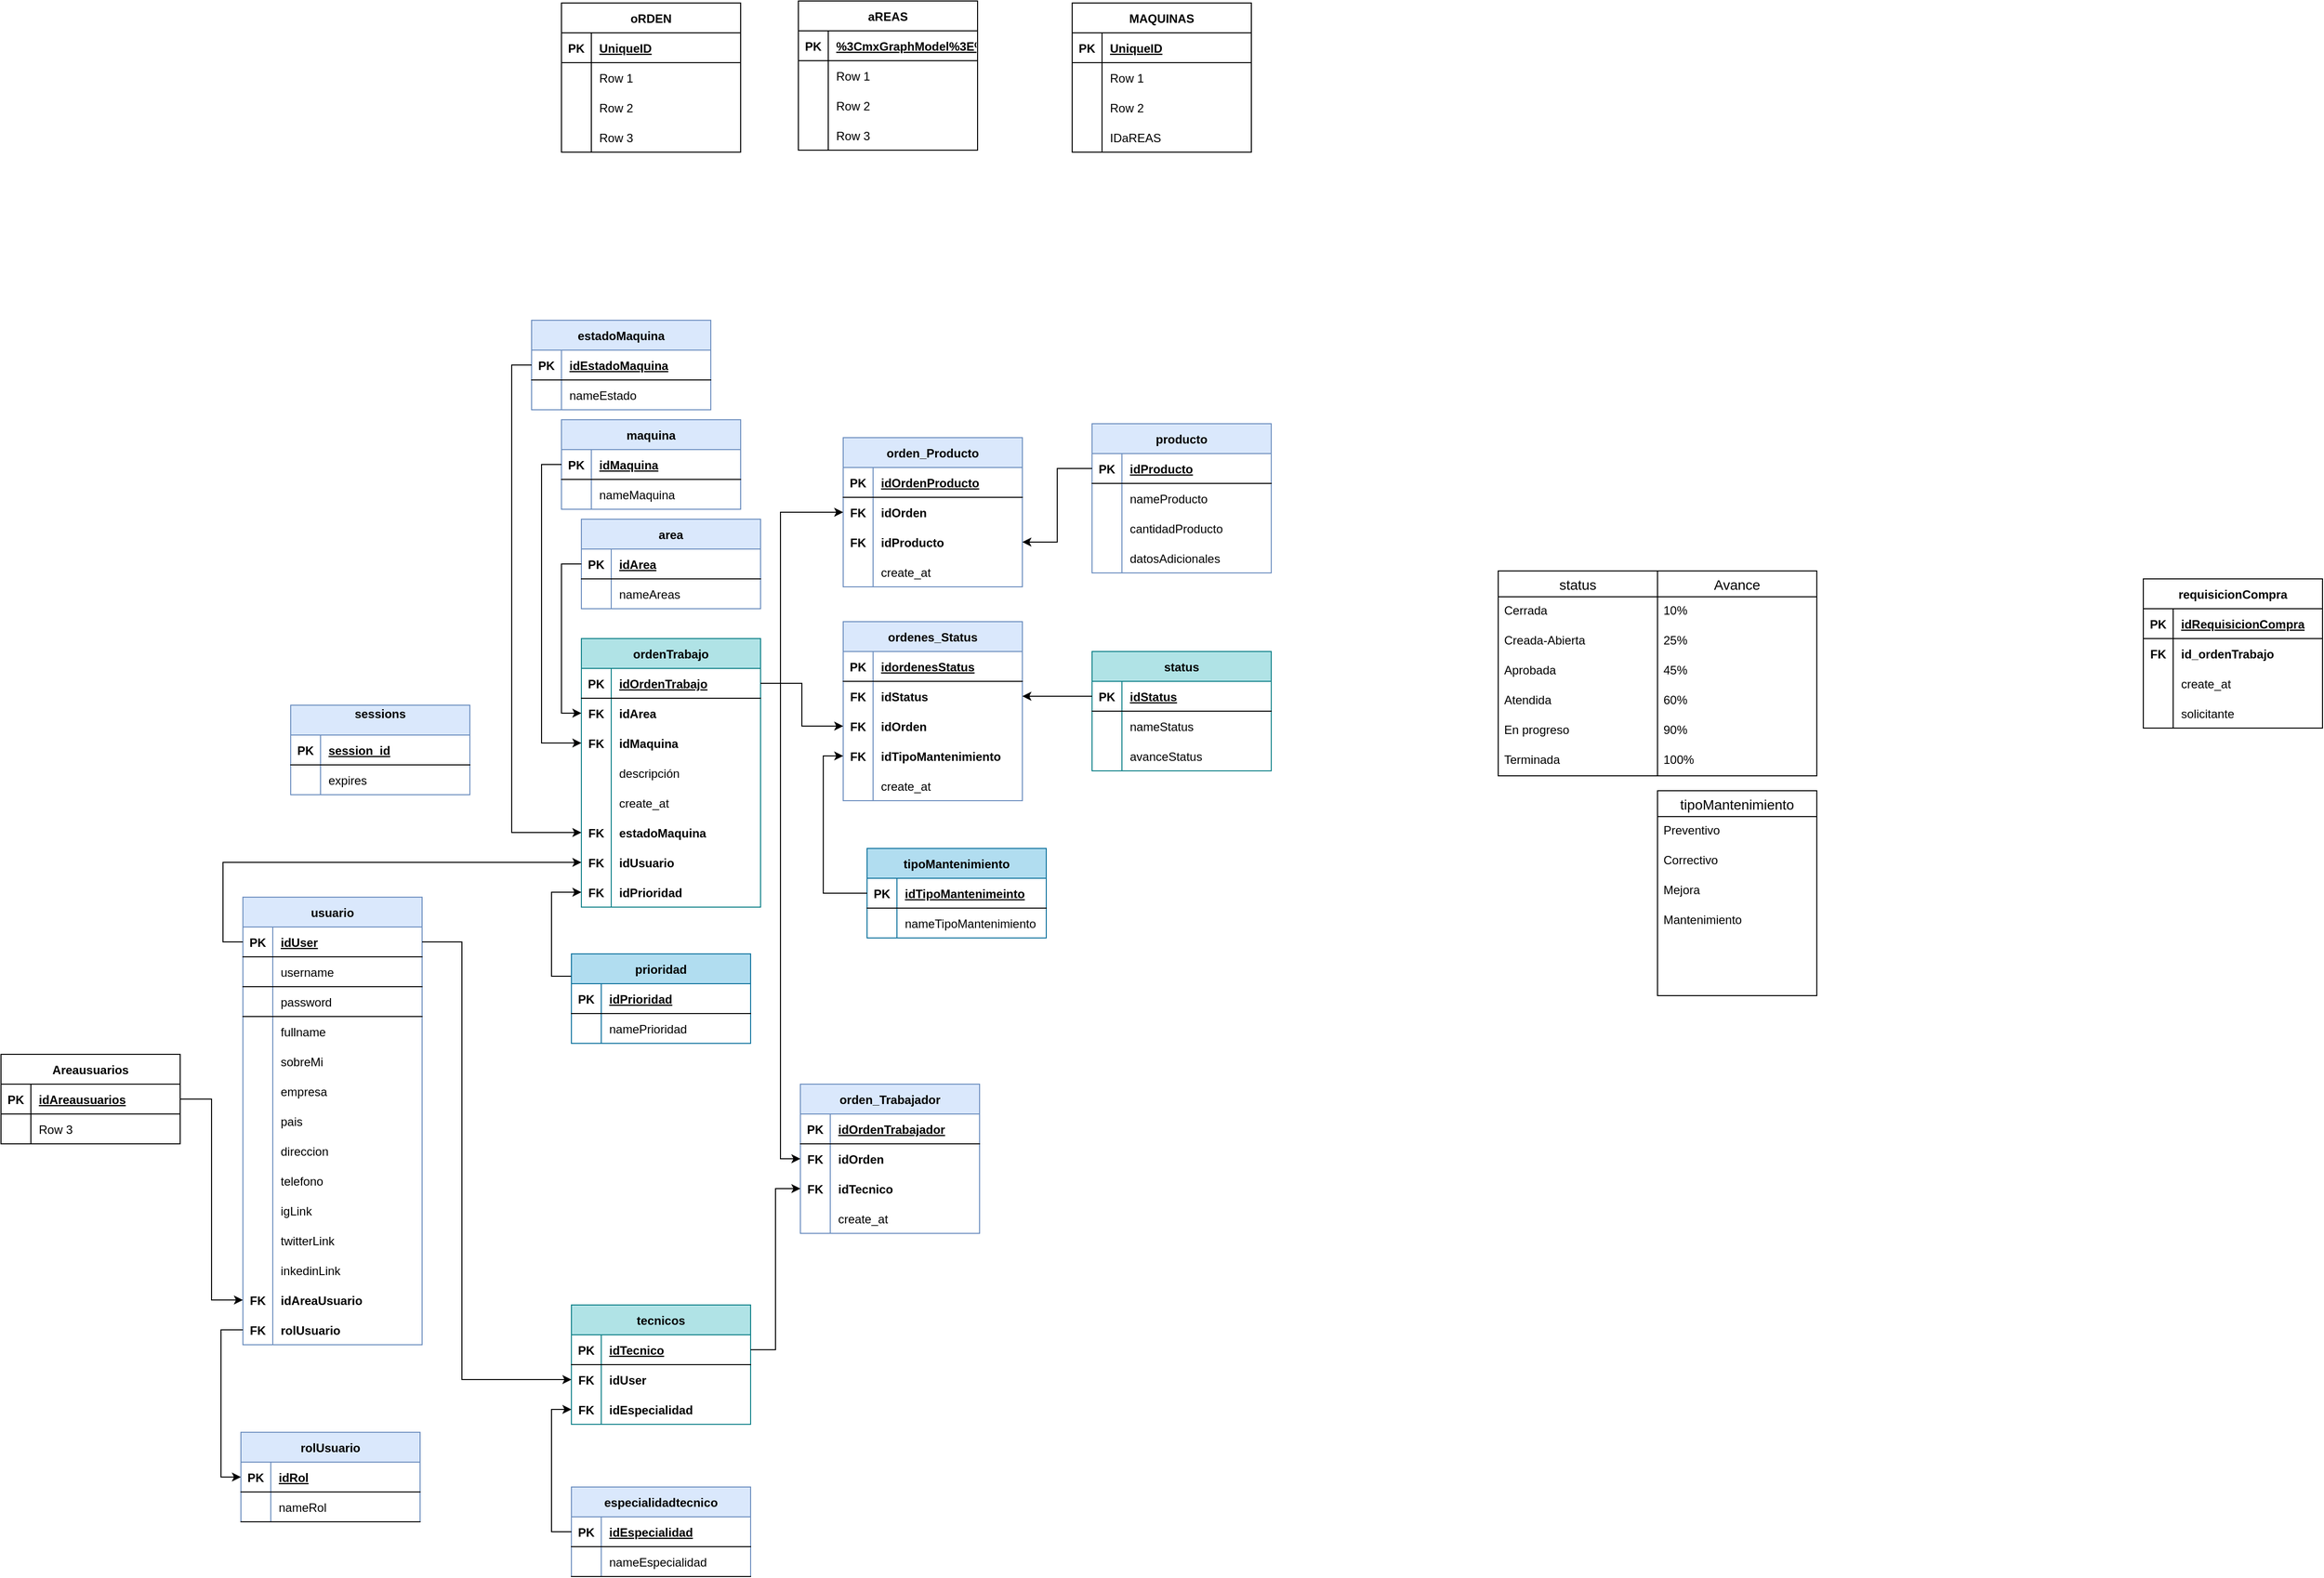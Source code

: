 <mxfile version="20.8.5" type="github">
  <diagram id="2ovyQaki2z8Y8pGkc9qV" name="Página-1">
    <mxGraphModel dx="1280" dy="1678" grid="0" gridSize="10" guides="1" tooltips="1" connect="1" arrows="1" fold="1" page="0" pageScale="1" pageWidth="1654" pageHeight="1169" background="none" math="0" shadow="0">
      <root>
        <mxCell id="0" />
        <mxCell id="1" parent="0" />
        <mxCell id="nrpQTjIhs8JXxrqzxdC3-1" value="usuario" style="shape=table;startSize=30;container=1;collapsible=1;childLayout=tableLayout;fixedRows=1;rowLines=0;fontStyle=1;align=center;resizeLast=1;fillColor=#dae8fc;strokeColor=#6c8ebf;" parent="1" vertex="1">
          <mxGeometry x="100" y="70" width="180" height="450" as="geometry">
            <mxRectangle x="100" y="70" width="90" height="30" as="alternateBounds" />
          </mxGeometry>
        </mxCell>
        <mxCell id="nrpQTjIhs8JXxrqzxdC3-2" value="" style="shape=tableRow;horizontal=0;startSize=0;swimlaneHead=0;swimlaneBody=0;fillColor=none;collapsible=0;dropTarget=0;points=[[0,0.5],[1,0.5]];portConstraint=eastwest;top=0;left=0;right=0;bottom=1;" parent="nrpQTjIhs8JXxrqzxdC3-1" vertex="1">
          <mxGeometry y="30" width="180" height="30" as="geometry" />
        </mxCell>
        <mxCell id="nrpQTjIhs8JXxrqzxdC3-3" value="PK" style="shape=partialRectangle;connectable=0;fillColor=none;top=0;left=0;bottom=0;right=0;fontStyle=1;overflow=hidden;" parent="nrpQTjIhs8JXxrqzxdC3-2" vertex="1">
          <mxGeometry width="30" height="30" as="geometry">
            <mxRectangle width="30" height="30" as="alternateBounds" />
          </mxGeometry>
        </mxCell>
        <mxCell id="nrpQTjIhs8JXxrqzxdC3-4" value="idUser" style="shape=partialRectangle;connectable=0;fillColor=none;top=0;left=0;bottom=0;right=0;align=left;spacingLeft=6;fontStyle=5;overflow=hidden;" parent="nrpQTjIhs8JXxrqzxdC3-2" vertex="1">
          <mxGeometry x="30" width="150" height="30" as="geometry">
            <mxRectangle width="150" height="30" as="alternateBounds" />
          </mxGeometry>
        </mxCell>
        <mxCell id="aKq35P6-dLUYcLOpW5A7-22" value="" style="shape=tableRow;horizontal=0;startSize=0;swimlaneHead=0;swimlaneBody=0;fillColor=none;collapsible=0;dropTarget=0;points=[[0,0.5],[1,0.5]];portConstraint=eastwest;top=0;left=0;right=0;bottom=1;" parent="nrpQTjIhs8JXxrqzxdC3-1" vertex="1">
          <mxGeometry y="60" width="180" height="30" as="geometry" />
        </mxCell>
        <mxCell id="aKq35P6-dLUYcLOpW5A7-23" value="" style="shape=partialRectangle;connectable=0;fillColor=none;top=0;left=0;bottom=0;right=0;fontStyle=1;overflow=hidden;" parent="aKq35P6-dLUYcLOpW5A7-22" vertex="1">
          <mxGeometry width="30" height="30" as="geometry">
            <mxRectangle width="30" height="30" as="alternateBounds" />
          </mxGeometry>
        </mxCell>
        <mxCell id="aKq35P6-dLUYcLOpW5A7-24" value="username" style="shape=partialRectangle;connectable=0;fillColor=none;top=0;left=0;bottom=0;right=0;align=left;spacingLeft=6;fontStyle=0;overflow=hidden;" parent="aKq35P6-dLUYcLOpW5A7-22" vertex="1">
          <mxGeometry x="30" width="150" height="30" as="geometry">
            <mxRectangle width="150" height="30" as="alternateBounds" />
          </mxGeometry>
        </mxCell>
        <mxCell id="aKq35P6-dLUYcLOpW5A7-28" value="" style="shape=tableRow;horizontal=0;startSize=0;swimlaneHead=0;swimlaneBody=0;fillColor=none;collapsible=0;dropTarget=0;points=[[0,0.5],[1,0.5]];portConstraint=eastwest;top=0;left=0;right=0;bottom=1;" parent="nrpQTjIhs8JXxrqzxdC3-1" vertex="1">
          <mxGeometry y="90" width="180" height="30" as="geometry" />
        </mxCell>
        <mxCell id="aKq35P6-dLUYcLOpW5A7-29" value="" style="shape=partialRectangle;connectable=0;fillColor=none;top=0;left=0;bottom=0;right=0;fontStyle=1;overflow=hidden;" parent="aKq35P6-dLUYcLOpW5A7-28" vertex="1">
          <mxGeometry width="30" height="30" as="geometry">
            <mxRectangle width="30" height="30" as="alternateBounds" />
          </mxGeometry>
        </mxCell>
        <mxCell id="aKq35P6-dLUYcLOpW5A7-30" value="password" style="shape=partialRectangle;connectable=0;fillColor=none;top=0;left=0;bottom=0;right=0;align=left;spacingLeft=6;fontStyle=0;overflow=hidden;" parent="aKq35P6-dLUYcLOpW5A7-28" vertex="1">
          <mxGeometry x="30" width="150" height="30" as="geometry">
            <mxRectangle width="150" height="30" as="alternateBounds" />
          </mxGeometry>
        </mxCell>
        <mxCell id="aKq35P6-dLUYcLOpW5A7-34" value="" style="shape=tableRow;horizontal=0;startSize=0;swimlaneHead=0;swimlaneBody=0;fillColor=none;collapsible=0;dropTarget=0;points=[[0,0.5],[1,0.5]];portConstraint=eastwest;top=0;left=0;right=0;bottom=0;" parent="nrpQTjIhs8JXxrqzxdC3-1" vertex="1">
          <mxGeometry y="120" width="180" height="30" as="geometry" />
        </mxCell>
        <mxCell id="aKq35P6-dLUYcLOpW5A7-35" value="" style="shape=partialRectangle;connectable=0;fillColor=none;top=0;left=0;bottom=0;right=0;fontStyle=0;overflow=hidden;" parent="aKq35P6-dLUYcLOpW5A7-34" vertex="1">
          <mxGeometry width="30" height="30" as="geometry">
            <mxRectangle width="30" height="30" as="alternateBounds" />
          </mxGeometry>
        </mxCell>
        <mxCell id="aKq35P6-dLUYcLOpW5A7-36" value="fullname" style="shape=partialRectangle;connectable=0;fillColor=none;top=0;left=0;bottom=0;right=0;align=left;spacingLeft=6;fontStyle=0;overflow=hidden;" parent="aKq35P6-dLUYcLOpW5A7-34" vertex="1">
          <mxGeometry x="30" width="150" height="30" as="geometry">
            <mxRectangle width="150" height="30" as="alternateBounds" />
          </mxGeometry>
        </mxCell>
        <mxCell id="aKq35P6-dLUYcLOpW5A7-41" value="" style="shape=tableRow;horizontal=0;startSize=0;swimlaneHead=0;swimlaneBody=0;fillColor=none;collapsible=0;dropTarget=0;points=[[0,0.5],[1,0.5]];portConstraint=eastwest;top=0;left=0;right=0;bottom=0;" parent="nrpQTjIhs8JXxrqzxdC3-1" vertex="1">
          <mxGeometry y="150" width="180" height="30" as="geometry" />
        </mxCell>
        <mxCell id="aKq35P6-dLUYcLOpW5A7-42" value="" style="shape=partialRectangle;connectable=0;fillColor=none;top=0;left=0;bottom=0;right=0;editable=1;overflow=hidden;" parent="aKq35P6-dLUYcLOpW5A7-41" vertex="1">
          <mxGeometry width="30" height="30" as="geometry">
            <mxRectangle width="30" height="30" as="alternateBounds" />
          </mxGeometry>
        </mxCell>
        <mxCell id="aKq35P6-dLUYcLOpW5A7-43" value="sobreMi" style="shape=partialRectangle;connectable=0;fillColor=none;top=0;left=0;bottom=0;right=0;align=left;spacingLeft=6;overflow=hidden;" parent="aKq35P6-dLUYcLOpW5A7-41" vertex="1">
          <mxGeometry x="30" width="150" height="30" as="geometry">
            <mxRectangle width="150" height="30" as="alternateBounds" />
          </mxGeometry>
        </mxCell>
        <mxCell id="aKq35P6-dLUYcLOpW5A7-44" value="" style="shape=tableRow;horizontal=0;startSize=0;swimlaneHead=0;swimlaneBody=0;fillColor=none;collapsible=0;dropTarget=0;points=[[0,0.5],[1,0.5]];portConstraint=eastwest;top=0;left=0;right=0;bottom=0;" parent="nrpQTjIhs8JXxrqzxdC3-1" vertex="1">
          <mxGeometry y="180" width="180" height="30" as="geometry" />
        </mxCell>
        <mxCell id="aKq35P6-dLUYcLOpW5A7-45" value="" style="shape=partialRectangle;connectable=0;fillColor=none;top=0;left=0;bottom=0;right=0;editable=1;overflow=hidden;" parent="aKq35P6-dLUYcLOpW5A7-44" vertex="1">
          <mxGeometry width="30" height="30" as="geometry">
            <mxRectangle width="30" height="30" as="alternateBounds" />
          </mxGeometry>
        </mxCell>
        <mxCell id="aKq35P6-dLUYcLOpW5A7-46" value="empresa" style="shape=partialRectangle;connectable=0;fillColor=none;top=0;left=0;bottom=0;right=0;align=left;spacingLeft=6;overflow=hidden;" parent="aKq35P6-dLUYcLOpW5A7-44" vertex="1">
          <mxGeometry x="30" width="150" height="30" as="geometry">
            <mxRectangle width="150" height="30" as="alternateBounds" />
          </mxGeometry>
        </mxCell>
        <mxCell id="aKq35P6-dLUYcLOpW5A7-38" value="" style="shape=tableRow;horizontal=0;startSize=0;swimlaneHead=0;swimlaneBody=0;fillColor=none;collapsible=0;dropTarget=0;points=[[0,0.5],[1,0.5]];portConstraint=eastwest;top=0;left=0;right=0;bottom=0;" parent="nrpQTjIhs8JXxrqzxdC3-1" vertex="1">
          <mxGeometry y="210" width="180" height="30" as="geometry" />
        </mxCell>
        <mxCell id="aKq35P6-dLUYcLOpW5A7-39" value="" style="shape=partialRectangle;connectable=0;fillColor=none;top=0;left=0;bottom=0;right=0;editable=1;overflow=hidden;" parent="aKq35P6-dLUYcLOpW5A7-38" vertex="1">
          <mxGeometry width="30" height="30" as="geometry">
            <mxRectangle width="30" height="30" as="alternateBounds" />
          </mxGeometry>
        </mxCell>
        <mxCell id="aKq35P6-dLUYcLOpW5A7-40" value="pais" style="shape=partialRectangle;connectable=0;fillColor=none;top=0;left=0;bottom=0;right=0;align=left;spacingLeft=6;overflow=hidden;" parent="aKq35P6-dLUYcLOpW5A7-38" vertex="1">
          <mxGeometry x="30" width="150" height="30" as="geometry">
            <mxRectangle width="150" height="30" as="alternateBounds" />
          </mxGeometry>
        </mxCell>
        <mxCell id="aKq35P6-dLUYcLOpW5A7-47" value="" style="shape=tableRow;horizontal=0;startSize=0;swimlaneHead=0;swimlaneBody=0;fillColor=none;collapsible=0;dropTarget=0;points=[[0,0.5],[1,0.5]];portConstraint=eastwest;top=0;left=0;right=0;bottom=0;" parent="nrpQTjIhs8JXxrqzxdC3-1" vertex="1">
          <mxGeometry y="240" width="180" height="30" as="geometry" />
        </mxCell>
        <mxCell id="aKq35P6-dLUYcLOpW5A7-48" value="" style="shape=partialRectangle;connectable=0;fillColor=none;top=0;left=0;bottom=0;right=0;editable=1;overflow=hidden;" parent="aKq35P6-dLUYcLOpW5A7-47" vertex="1">
          <mxGeometry width="30" height="30" as="geometry">
            <mxRectangle width="30" height="30" as="alternateBounds" />
          </mxGeometry>
        </mxCell>
        <mxCell id="aKq35P6-dLUYcLOpW5A7-49" value="direccion" style="shape=partialRectangle;connectable=0;fillColor=none;top=0;left=0;bottom=0;right=0;align=left;spacingLeft=6;overflow=hidden;" parent="aKq35P6-dLUYcLOpW5A7-47" vertex="1">
          <mxGeometry x="30" width="150" height="30" as="geometry">
            <mxRectangle width="150" height="30" as="alternateBounds" />
          </mxGeometry>
        </mxCell>
        <mxCell id="aKq35P6-dLUYcLOpW5A7-50" value="" style="shape=tableRow;horizontal=0;startSize=0;swimlaneHead=0;swimlaneBody=0;fillColor=none;collapsible=0;dropTarget=0;points=[[0,0.5],[1,0.5]];portConstraint=eastwest;top=0;left=0;right=0;bottom=0;" parent="nrpQTjIhs8JXxrqzxdC3-1" vertex="1">
          <mxGeometry y="270" width="180" height="30" as="geometry" />
        </mxCell>
        <mxCell id="aKq35P6-dLUYcLOpW5A7-51" value="" style="shape=partialRectangle;connectable=0;fillColor=none;top=0;left=0;bottom=0;right=0;editable=1;overflow=hidden;" parent="aKq35P6-dLUYcLOpW5A7-50" vertex="1">
          <mxGeometry width="30" height="30" as="geometry">
            <mxRectangle width="30" height="30" as="alternateBounds" />
          </mxGeometry>
        </mxCell>
        <mxCell id="aKq35P6-dLUYcLOpW5A7-52" value="telefono" style="shape=partialRectangle;connectable=0;fillColor=none;top=0;left=0;bottom=0;right=0;align=left;spacingLeft=6;overflow=hidden;" parent="aKq35P6-dLUYcLOpW5A7-50" vertex="1">
          <mxGeometry x="30" width="150" height="30" as="geometry">
            <mxRectangle width="150" height="30" as="alternateBounds" />
          </mxGeometry>
        </mxCell>
        <mxCell id="aKq35P6-dLUYcLOpW5A7-53" value="" style="shape=tableRow;horizontal=0;startSize=0;swimlaneHead=0;swimlaneBody=0;fillColor=none;collapsible=0;dropTarget=0;points=[[0,0.5],[1,0.5]];portConstraint=eastwest;top=0;left=0;right=0;bottom=0;" parent="nrpQTjIhs8JXxrqzxdC3-1" vertex="1">
          <mxGeometry y="300" width="180" height="30" as="geometry" />
        </mxCell>
        <mxCell id="aKq35P6-dLUYcLOpW5A7-54" value="" style="shape=partialRectangle;connectable=0;fillColor=none;top=0;left=0;bottom=0;right=0;editable=1;overflow=hidden;" parent="aKq35P6-dLUYcLOpW5A7-53" vertex="1">
          <mxGeometry width="30" height="30" as="geometry">
            <mxRectangle width="30" height="30" as="alternateBounds" />
          </mxGeometry>
        </mxCell>
        <mxCell id="aKq35P6-dLUYcLOpW5A7-55" value="igLink" style="shape=partialRectangle;connectable=0;fillColor=none;top=0;left=0;bottom=0;right=0;align=left;spacingLeft=6;overflow=hidden;" parent="aKq35P6-dLUYcLOpW5A7-53" vertex="1">
          <mxGeometry x="30" width="150" height="30" as="geometry">
            <mxRectangle width="150" height="30" as="alternateBounds" />
          </mxGeometry>
        </mxCell>
        <mxCell id="aKq35P6-dLUYcLOpW5A7-56" value="" style="shape=tableRow;horizontal=0;startSize=0;swimlaneHead=0;swimlaneBody=0;fillColor=none;collapsible=0;dropTarget=0;points=[[0,0.5],[1,0.5]];portConstraint=eastwest;top=0;left=0;right=0;bottom=0;" parent="nrpQTjIhs8JXxrqzxdC3-1" vertex="1">
          <mxGeometry y="330" width="180" height="30" as="geometry" />
        </mxCell>
        <mxCell id="aKq35P6-dLUYcLOpW5A7-57" value="" style="shape=partialRectangle;connectable=0;fillColor=none;top=0;left=0;bottom=0;right=0;editable=1;overflow=hidden;" parent="aKq35P6-dLUYcLOpW5A7-56" vertex="1">
          <mxGeometry width="30" height="30" as="geometry">
            <mxRectangle width="30" height="30" as="alternateBounds" />
          </mxGeometry>
        </mxCell>
        <mxCell id="aKq35P6-dLUYcLOpW5A7-58" value="twitterLink" style="shape=partialRectangle;connectable=0;fillColor=none;top=0;left=0;bottom=0;right=0;align=left;spacingLeft=6;overflow=hidden;" parent="aKq35P6-dLUYcLOpW5A7-56" vertex="1">
          <mxGeometry x="30" width="150" height="30" as="geometry">
            <mxRectangle width="150" height="30" as="alternateBounds" />
          </mxGeometry>
        </mxCell>
        <mxCell id="aKq35P6-dLUYcLOpW5A7-59" value="" style="shape=tableRow;horizontal=0;startSize=0;swimlaneHead=0;swimlaneBody=0;fillColor=none;collapsible=0;dropTarget=0;points=[[0,0.5],[1,0.5]];portConstraint=eastwest;top=0;left=0;right=0;bottom=0;" parent="nrpQTjIhs8JXxrqzxdC3-1" vertex="1">
          <mxGeometry y="360" width="180" height="30" as="geometry" />
        </mxCell>
        <mxCell id="aKq35P6-dLUYcLOpW5A7-60" value="" style="shape=partialRectangle;connectable=0;fillColor=none;top=0;left=0;bottom=0;right=0;editable=1;overflow=hidden;" parent="aKq35P6-dLUYcLOpW5A7-59" vertex="1">
          <mxGeometry width="30" height="30" as="geometry">
            <mxRectangle width="30" height="30" as="alternateBounds" />
          </mxGeometry>
        </mxCell>
        <mxCell id="aKq35P6-dLUYcLOpW5A7-61" value="inkedinLink" style="shape=partialRectangle;connectable=0;fillColor=none;top=0;left=0;bottom=0;right=0;align=left;spacingLeft=6;overflow=hidden;" parent="aKq35P6-dLUYcLOpW5A7-59" vertex="1">
          <mxGeometry x="30" width="150" height="30" as="geometry">
            <mxRectangle width="150" height="30" as="alternateBounds" />
          </mxGeometry>
        </mxCell>
        <mxCell id="r-Eetdy6t8abAo1Rm4tO-130" value="" style="shape=tableRow;horizontal=0;startSize=0;swimlaneHead=0;swimlaneBody=0;fillColor=none;collapsible=0;dropTarget=0;points=[[0,0.5],[1,0.5]];portConstraint=eastwest;top=0;left=0;right=0;bottom=0;" vertex="1" parent="nrpQTjIhs8JXxrqzxdC3-1">
          <mxGeometry y="390" width="180" height="30" as="geometry" />
        </mxCell>
        <mxCell id="r-Eetdy6t8abAo1Rm4tO-131" value="FK" style="shape=partialRectangle;connectable=0;fillColor=none;top=0;left=0;bottom=0;right=0;editable=1;overflow=hidden;fontStyle=1" vertex="1" parent="r-Eetdy6t8abAo1Rm4tO-130">
          <mxGeometry width="30" height="30" as="geometry">
            <mxRectangle width="30" height="30" as="alternateBounds" />
          </mxGeometry>
        </mxCell>
        <mxCell id="r-Eetdy6t8abAo1Rm4tO-132" value="idAreaUsuario" style="shape=partialRectangle;connectable=0;fillColor=none;top=0;left=0;bottom=0;right=0;align=left;spacingLeft=6;overflow=hidden;fontStyle=1" vertex="1" parent="r-Eetdy6t8abAo1Rm4tO-130">
          <mxGeometry x="30" width="150" height="30" as="geometry">
            <mxRectangle width="150" height="30" as="alternateBounds" />
          </mxGeometry>
        </mxCell>
        <mxCell id="bsxZug9_7e1RO_rKO6t5-1" value="" style="shape=tableRow;horizontal=0;startSize=0;swimlaneHead=0;swimlaneBody=0;fillColor=none;collapsible=0;dropTarget=0;points=[[0,0.5],[1,0.5]];portConstraint=eastwest;top=0;left=0;right=0;bottom=0;" parent="nrpQTjIhs8JXxrqzxdC3-1" vertex="1">
          <mxGeometry y="420" width="180" height="30" as="geometry" />
        </mxCell>
        <mxCell id="bsxZug9_7e1RO_rKO6t5-2" value="FK" style="shape=partialRectangle;connectable=0;fillColor=none;top=0;left=0;bottom=0;right=0;editable=1;overflow=hidden;fontStyle=1" parent="bsxZug9_7e1RO_rKO6t5-1" vertex="1">
          <mxGeometry width="30" height="30" as="geometry">
            <mxRectangle width="30" height="30" as="alternateBounds" />
          </mxGeometry>
        </mxCell>
        <mxCell id="bsxZug9_7e1RO_rKO6t5-3" value="rolUsuario" style="shape=partialRectangle;connectable=0;fillColor=none;top=0;left=0;bottom=0;right=0;align=left;spacingLeft=6;overflow=hidden;fontStyle=1" parent="bsxZug9_7e1RO_rKO6t5-1" vertex="1">
          <mxGeometry x="30" width="150" height="30" as="geometry">
            <mxRectangle width="150" height="30" as="alternateBounds" />
          </mxGeometry>
        </mxCell>
        <mxCell id="aKq35P6-dLUYcLOpW5A7-2" value="" style="shape=partialRectangle;connectable=0;fillColor=none;top=0;left=0;bottom=0;right=0;editable=1;overflow=hidden;" parent="1" vertex="1">
          <mxGeometry x="100" y="220" width="30" height="30" as="geometry">
            <mxRectangle width="30" height="30" as="alternateBounds" />
          </mxGeometry>
        </mxCell>
        <mxCell id="aKq35P6-dLUYcLOpW5A7-17" value="" style="shape=tableRow;horizontal=0;startSize=0;swimlaneHead=0;swimlaneBody=0;fillColor=none;collapsible=0;dropTarget=0;points=[[0,0.5],[1,0.5]];portConstraint=eastwest;top=0;left=0;right=0;bottom=0;" parent="1" vertex="1">
          <mxGeometry x="100" y="220" width="180" height="30" as="geometry" />
        </mxCell>
        <mxCell id="aKq35P6-dLUYcLOpW5A7-18" value="" style="shape=partialRectangle;connectable=0;fillColor=none;top=0;left=0;bottom=0;right=0;editable=1;overflow=hidden;" parent="aKq35P6-dLUYcLOpW5A7-17" vertex="1">
          <mxGeometry width="30" height="30" as="geometry">
            <mxRectangle width="30" height="30" as="alternateBounds" />
          </mxGeometry>
        </mxCell>
        <mxCell id="aKq35P6-dLUYcLOpW5A7-66" value="rolUsuario" style="shape=table;startSize=30;container=1;collapsible=1;childLayout=tableLayout;fixedRows=1;rowLines=0;fontStyle=1;align=center;resizeLast=1;fillColor=#dae8fc;strokeColor=#6c8ebf;" parent="1" vertex="1">
          <mxGeometry x="98" y="608" width="180" height="90" as="geometry">
            <mxRectangle x="100" y="70" width="90" height="30" as="alternateBounds" />
          </mxGeometry>
        </mxCell>
        <mxCell id="aKq35P6-dLUYcLOpW5A7-67" value="" style="shape=tableRow;horizontal=0;startSize=0;swimlaneHead=0;swimlaneBody=0;fillColor=none;collapsible=0;dropTarget=0;points=[[0,0.5],[1,0.5]];portConstraint=eastwest;top=0;left=0;right=0;bottom=1;" parent="aKq35P6-dLUYcLOpW5A7-66" vertex="1">
          <mxGeometry y="30" width="180" height="30" as="geometry" />
        </mxCell>
        <mxCell id="aKq35P6-dLUYcLOpW5A7-68" value="PK" style="shape=partialRectangle;connectable=0;fillColor=none;top=0;left=0;bottom=0;right=0;fontStyle=1;overflow=hidden;" parent="aKq35P6-dLUYcLOpW5A7-67" vertex="1">
          <mxGeometry width="30" height="30" as="geometry">
            <mxRectangle width="30" height="30" as="alternateBounds" />
          </mxGeometry>
        </mxCell>
        <mxCell id="aKq35P6-dLUYcLOpW5A7-69" value="idRol" style="shape=partialRectangle;connectable=0;fillColor=none;top=0;left=0;bottom=0;right=0;align=left;spacingLeft=6;fontStyle=5;overflow=hidden;" parent="aKq35P6-dLUYcLOpW5A7-67" vertex="1">
          <mxGeometry x="30" width="150" height="30" as="geometry">
            <mxRectangle width="150" height="30" as="alternateBounds" />
          </mxGeometry>
        </mxCell>
        <mxCell id="aKq35P6-dLUYcLOpW5A7-70" value="" style="shape=tableRow;horizontal=0;startSize=0;swimlaneHead=0;swimlaneBody=0;fillColor=none;collapsible=0;dropTarget=0;points=[[0,0.5],[1,0.5]];portConstraint=eastwest;top=0;left=0;right=0;bottom=1;" parent="aKq35P6-dLUYcLOpW5A7-66" vertex="1">
          <mxGeometry y="60" width="180" height="30" as="geometry" />
        </mxCell>
        <mxCell id="aKq35P6-dLUYcLOpW5A7-71" value="" style="shape=partialRectangle;connectable=0;fillColor=none;top=0;left=0;bottom=0;right=0;fontStyle=1;overflow=hidden;" parent="aKq35P6-dLUYcLOpW5A7-70" vertex="1">
          <mxGeometry width="30" height="30" as="geometry">
            <mxRectangle width="30" height="30" as="alternateBounds" />
          </mxGeometry>
        </mxCell>
        <mxCell id="aKq35P6-dLUYcLOpW5A7-72" value="nameRol" style="shape=partialRectangle;connectable=0;fillColor=none;top=0;left=0;bottom=0;right=0;align=left;spacingLeft=6;fontStyle=0;overflow=hidden;" parent="aKq35P6-dLUYcLOpW5A7-70" vertex="1">
          <mxGeometry x="30" width="150" height="30" as="geometry">
            <mxRectangle width="150" height="30" as="alternateBounds" />
          </mxGeometry>
        </mxCell>
        <mxCell id="aKq35P6-dLUYcLOpW5A7-104" value="especialidadtecnico" style="shape=table;startSize=30;container=1;collapsible=1;childLayout=tableLayout;fixedRows=1;rowLines=0;fontStyle=1;align=center;resizeLast=1;fillColor=#dae8fc;strokeColor=#6c8ebf;" parent="1" vertex="1">
          <mxGeometry x="430" y="663" width="180" height="90" as="geometry">
            <mxRectangle x="100" y="70" width="90" height="30" as="alternateBounds" />
          </mxGeometry>
        </mxCell>
        <mxCell id="aKq35P6-dLUYcLOpW5A7-105" value="" style="shape=tableRow;horizontal=0;startSize=0;swimlaneHead=0;swimlaneBody=0;fillColor=none;collapsible=0;dropTarget=0;points=[[0,0.5],[1,0.5]];portConstraint=eastwest;top=0;left=0;right=0;bottom=1;" parent="aKq35P6-dLUYcLOpW5A7-104" vertex="1">
          <mxGeometry y="30" width="180" height="30" as="geometry" />
        </mxCell>
        <mxCell id="aKq35P6-dLUYcLOpW5A7-106" value="PK" style="shape=partialRectangle;connectable=0;fillColor=none;top=0;left=0;bottom=0;right=0;fontStyle=1;overflow=hidden;" parent="aKq35P6-dLUYcLOpW5A7-105" vertex="1">
          <mxGeometry width="30" height="30" as="geometry">
            <mxRectangle width="30" height="30" as="alternateBounds" />
          </mxGeometry>
        </mxCell>
        <mxCell id="aKq35P6-dLUYcLOpW5A7-107" value="idEspecialidad" style="shape=partialRectangle;connectable=0;fillColor=none;top=0;left=0;bottom=0;right=0;align=left;spacingLeft=6;fontStyle=5;overflow=hidden;" parent="aKq35P6-dLUYcLOpW5A7-105" vertex="1">
          <mxGeometry x="30" width="150" height="30" as="geometry">
            <mxRectangle width="150" height="30" as="alternateBounds" />
          </mxGeometry>
        </mxCell>
        <mxCell id="aKq35P6-dLUYcLOpW5A7-108" value="" style="shape=tableRow;horizontal=0;startSize=0;swimlaneHead=0;swimlaneBody=0;fillColor=none;collapsible=0;dropTarget=0;points=[[0,0.5],[1,0.5]];portConstraint=eastwest;top=0;left=0;right=0;bottom=1;" parent="aKq35P6-dLUYcLOpW5A7-104" vertex="1">
          <mxGeometry y="60" width="180" height="30" as="geometry" />
        </mxCell>
        <mxCell id="aKq35P6-dLUYcLOpW5A7-109" value="" style="shape=partialRectangle;connectable=0;fillColor=none;top=0;left=0;bottom=0;right=0;fontStyle=1;overflow=hidden;" parent="aKq35P6-dLUYcLOpW5A7-108" vertex="1">
          <mxGeometry width="30" height="30" as="geometry">
            <mxRectangle width="30" height="30" as="alternateBounds" />
          </mxGeometry>
        </mxCell>
        <mxCell id="aKq35P6-dLUYcLOpW5A7-110" value="nameEspecialidad" style="shape=partialRectangle;connectable=0;fillColor=none;top=0;left=0;bottom=0;right=0;align=left;spacingLeft=6;fontStyle=0;overflow=hidden;" parent="aKq35P6-dLUYcLOpW5A7-108" vertex="1">
          <mxGeometry x="30" width="150" height="30" as="geometry">
            <mxRectangle width="150" height="30" as="alternateBounds" />
          </mxGeometry>
        </mxCell>
        <mxCell id="aKq35P6-dLUYcLOpW5A7-111" value="ordenTrabajo" style="shape=table;startSize=30;container=1;collapsible=1;childLayout=tableLayout;fixedRows=1;rowLines=0;fontStyle=1;align=center;resizeLast=1;fillColor=#b0e3e6;strokeColor=#0e8088;" parent="1" vertex="1">
          <mxGeometry x="440" y="-190" width="180" height="270" as="geometry" />
        </mxCell>
        <mxCell id="aKq35P6-dLUYcLOpW5A7-112" value="" style="shape=tableRow;horizontal=0;startSize=0;swimlaneHead=0;swimlaneBody=0;fillColor=none;collapsible=0;dropTarget=0;points=[[0,0.5],[1,0.5]];portConstraint=eastwest;top=0;left=0;right=0;bottom=1;" parent="aKq35P6-dLUYcLOpW5A7-111" vertex="1">
          <mxGeometry y="30" width="180" height="30" as="geometry" />
        </mxCell>
        <mxCell id="aKq35P6-dLUYcLOpW5A7-113" value="PK" style="shape=partialRectangle;connectable=0;fillColor=none;top=0;left=0;bottom=0;right=0;fontStyle=1;overflow=hidden;" parent="aKq35P6-dLUYcLOpW5A7-112" vertex="1">
          <mxGeometry width="30" height="30" as="geometry">
            <mxRectangle width="30" height="30" as="alternateBounds" />
          </mxGeometry>
        </mxCell>
        <mxCell id="aKq35P6-dLUYcLOpW5A7-114" value="idOrdenTrabajo" style="shape=partialRectangle;connectable=0;fillColor=none;top=0;left=0;bottom=0;right=0;align=left;spacingLeft=6;fontStyle=5;overflow=hidden;" parent="aKq35P6-dLUYcLOpW5A7-112" vertex="1">
          <mxGeometry x="30" width="150" height="30" as="geometry">
            <mxRectangle width="150" height="30" as="alternateBounds" />
          </mxGeometry>
        </mxCell>
        <mxCell id="aKq35P6-dLUYcLOpW5A7-115" value="" style="shape=tableRow;horizontal=0;startSize=0;swimlaneHead=0;swimlaneBody=0;fillColor=none;collapsible=0;dropTarget=0;points=[[0,0.5],[1,0.5]];portConstraint=eastwest;top=0;left=0;right=0;bottom=0;" parent="aKq35P6-dLUYcLOpW5A7-111" vertex="1">
          <mxGeometry y="60" width="180" height="30" as="geometry" />
        </mxCell>
        <mxCell id="aKq35P6-dLUYcLOpW5A7-116" value="FK" style="shape=partialRectangle;connectable=0;fillColor=none;top=0;left=0;bottom=0;right=0;editable=1;overflow=hidden;fontStyle=1" parent="aKq35P6-dLUYcLOpW5A7-115" vertex="1">
          <mxGeometry width="30" height="30" as="geometry">
            <mxRectangle width="30" height="30" as="alternateBounds" />
          </mxGeometry>
        </mxCell>
        <mxCell id="aKq35P6-dLUYcLOpW5A7-117" value="idArea" style="shape=partialRectangle;connectable=0;fillColor=none;top=0;left=0;bottom=0;right=0;align=left;spacingLeft=6;overflow=hidden;fontStyle=1" parent="aKq35P6-dLUYcLOpW5A7-115" vertex="1">
          <mxGeometry x="30" width="150" height="30" as="geometry">
            <mxRectangle width="150" height="30" as="alternateBounds" />
          </mxGeometry>
        </mxCell>
        <mxCell id="aKq35P6-dLUYcLOpW5A7-118" value="" style="shape=tableRow;horizontal=0;startSize=0;swimlaneHead=0;swimlaneBody=0;fillColor=none;collapsible=0;dropTarget=0;points=[[0,0.5],[1,0.5]];portConstraint=eastwest;top=0;left=0;right=0;bottom=0;" parent="aKq35P6-dLUYcLOpW5A7-111" vertex="1">
          <mxGeometry y="90" width="180" height="30" as="geometry" />
        </mxCell>
        <mxCell id="aKq35P6-dLUYcLOpW5A7-119" value="FK" style="shape=partialRectangle;connectable=0;fillColor=none;top=0;left=0;bottom=0;right=0;editable=1;overflow=hidden;fontStyle=1" parent="aKq35P6-dLUYcLOpW5A7-118" vertex="1">
          <mxGeometry width="30" height="30" as="geometry">
            <mxRectangle width="30" height="30" as="alternateBounds" />
          </mxGeometry>
        </mxCell>
        <mxCell id="aKq35P6-dLUYcLOpW5A7-120" value="idMaquina" style="shape=partialRectangle;connectable=0;fillColor=none;top=0;left=0;bottom=0;right=0;align=left;spacingLeft=6;overflow=hidden;fontStyle=1" parent="aKq35P6-dLUYcLOpW5A7-118" vertex="1">
          <mxGeometry x="30" width="150" height="30" as="geometry">
            <mxRectangle width="150" height="30" as="alternateBounds" />
          </mxGeometry>
        </mxCell>
        <mxCell id="aKq35P6-dLUYcLOpW5A7-121" value="" style="shape=tableRow;horizontal=0;startSize=0;swimlaneHead=0;swimlaneBody=0;fillColor=none;collapsible=0;dropTarget=0;points=[[0,0.5],[1,0.5]];portConstraint=eastwest;top=0;left=0;right=0;bottom=0;" parent="aKq35P6-dLUYcLOpW5A7-111" vertex="1">
          <mxGeometry y="120" width="180" height="30" as="geometry" />
        </mxCell>
        <mxCell id="aKq35P6-dLUYcLOpW5A7-122" value="" style="shape=partialRectangle;connectable=0;fillColor=none;top=0;left=0;bottom=0;right=0;editable=1;overflow=hidden;" parent="aKq35P6-dLUYcLOpW5A7-121" vertex="1">
          <mxGeometry width="30" height="30" as="geometry">
            <mxRectangle width="30" height="30" as="alternateBounds" />
          </mxGeometry>
        </mxCell>
        <mxCell id="aKq35P6-dLUYcLOpW5A7-123" value="descripción" style="shape=partialRectangle;connectable=0;fillColor=none;top=0;left=0;bottom=0;right=0;align=left;spacingLeft=6;overflow=hidden;" parent="aKq35P6-dLUYcLOpW5A7-121" vertex="1">
          <mxGeometry x="30" width="150" height="30" as="geometry">
            <mxRectangle width="150" height="30" as="alternateBounds" />
          </mxGeometry>
        </mxCell>
        <mxCell id="aKq35P6-dLUYcLOpW5A7-128" value="" style="shape=tableRow;horizontal=0;startSize=0;swimlaneHead=0;swimlaneBody=0;fillColor=none;collapsible=0;dropTarget=0;points=[[0,0.5],[1,0.5]];portConstraint=eastwest;top=0;left=0;right=0;bottom=0;" parent="aKq35P6-dLUYcLOpW5A7-111" vertex="1">
          <mxGeometry y="150" width="180" height="30" as="geometry" />
        </mxCell>
        <mxCell id="aKq35P6-dLUYcLOpW5A7-129" value="" style="shape=partialRectangle;connectable=0;fillColor=none;top=0;left=0;bottom=0;right=0;editable=1;overflow=hidden;" parent="aKq35P6-dLUYcLOpW5A7-128" vertex="1">
          <mxGeometry width="30" height="30" as="geometry">
            <mxRectangle width="30" height="30" as="alternateBounds" />
          </mxGeometry>
        </mxCell>
        <mxCell id="aKq35P6-dLUYcLOpW5A7-130" value="create_at" style="shape=partialRectangle;connectable=0;fillColor=none;top=0;left=0;bottom=0;right=0;align=left;spacingLeft=6;overflow=hidden;" parent="aKq35P6-dLUYcLOpW5A7-128" vertex="1">
          <mxGeometry x="30" width="150" height="30" as="geometry">
            <mxRectangle width="150" height="30" as="alternateBounds" />
          </mxGeometry>
        </mxCell>
        <mxCell id="aKq35P6-dLUYcLOpW5A7-149" value="" style="shape=tableRow;horizontal=0;startSize=0;swimlaneHead=0;swimlaneBody=0;fillColor=none;collapsible=0;dropTarget=0;points=[[0,0.5],[1,0.5]];portConstraint=eastwest;top=0;left=0;right=0;bottom=0;" parent="aKq35P6-dLUYcLOpW5A7-111" vertex="1">
          <mxGeometry y="180" width="180" height="30" as="geometry" />
        </mxCell>
        <mxCell id="aKq35P6-dLUYcLOpW5A7-150" value="FK" style="shape=partialRectangle;connectable=0;fillColor=none;top=0;left=0;bottom=0;right=0;editable=1;overflow=hidden;fontStyle=1" parent="aKq35P6-dLUYcLOpW5A7-149" vertex="1">
          <mxGeometry width="30" height="30" as="geometry">
            <mxRectangle width="30" height="30" as="alternateBounds" />
          </mxGeometry>
        </mxCell>
        <mxCell id="aKq35P6-dLUYcLOpW5A7-151" value="estadoMaquina" style="shape=partialRectangle;connectable=0;fillColor=none;top=0;left=0;bottom=0;right=0;align=left;spacingLeft=6;overflow=hidden;fontStyle=1" parent="aKq35P6-dLUYcLOpW5A7-149" vertex="1">
          <mxGeometry x="30" width="150" height="30" as="geometry">
            <mxRectangle width="150" height="30" as="alternateBounds" />
          </mxGeometry>
        </mxCell>
        <mxCell id="bsxZug9_7e1RO_rKO6t5-82" value="" style="shape=tableRow;horizontal=0;startSize=0;swimlaneHead=0;swimlaneBody=0;fillColor=none;collapsible=0;dropTarget=0;points=[[0,0.5],[1,0.5]];portConstraint=eastwest;top=0;left=0;right=0;bottom=0;" parent="aKq35P6-dLUYcLOpW5A7-111" vertex="1">
          <mxGeometry y="210" width="180" height="30" as="geometry" />
        </mxCell>
        <mxCell id="bsxZug9_7e1RO_rKO6t5-83" value="FK" style="shape=partialRectangle;connectable=0;fillColor=none;top=0;left=0;bottom=0;right=0;editable=1;overflow=hidden;fontStyle=1" parent="bsxZug9_7e1RO_rKO6t5-82" vertex="1">
          <mxGeometry width="30" height="30" as="geometry">
            <mxRectangle width="30" height="30" as="alternateBounds" />
          </mxGeometry>
        </mxCell>
        <mxCell id="bsxZug9_7e1RO_rKO6t5-84" value="idUsuario" style="shape=partialRectangle;connectable=0;fillColor=none;top=0;left=0;bottom=0;right=0;align=left;spacingLeft=6;overflow=hidden;fontStyle=1" parent="bsxZug9_7e1RO_rKO6t5-82" vertex="1">
          <mxGeometry x="30" width="150" height="30" as="geometry">
            <mxRectangle width="150" height="30" as="alternateBounds" />
          </mxGeometry>
        </mxCell>
        <mxCell id="r-Eetdy6t8abAo1Rm4tO-135" value="" style="shape=tableRow;horizontal=0;startSize=0;swimlaneHead=0;swimlaneBody=0;fillColor=none;collapsible=0;dropTarget=0;points=[[0,0.5],[1,0.5]];portConstraint=eastwest;top=0;left=0;right=0;bottom=0;" vertex="1" parent="aKq35P6-dLUYcLOpW5A7-111">
          <mxGeometry y="240" width="180" height="30" as="geometry" />
        </mxCell>
        <mxCell id="r-Eetdy6t8abAo1Rm4tO-136" value="FK" style="shape=partialRectangle;connectable=0;fillColor=none;top=0;left=0;bottom=0;right=0;editable=1;overflow=hidden;fontStyle=1" vertex="1" parent="r-Eetdy6t8abAo1Rm4tO-135">
          <mxGeometry width="30" height="30" as="geometry">
            <mxRectangle width="30" height="30" as="alternateBounds" />
          </mxGeometry>
        </mxCell>
        <mxCell id="r-Eetdy6t8abAo1Rm4tO-137" value="idPrioridad" style="shape=partialRectangle;connectable=0;fillColor=none;top=0;left=0;bottom=0;right=0;align=left;spacingLeft=6;overflow=hidden;fontStyle=1" vertex="1" parent="r-Eetdy6t8abAo1Rm4tO-135">
          <mxGeometry x="30" width="150" height="30" as="geometry">
            <mxRectangle width="150" height="30" as="alternateBounds" />
          </mxGeometry>
        </mxCell>
        <mxCell id="aKq35P6-dLUYcLOpW5A7-153" value="estadoMaquina" style="shape=table;startSize=30;container=1;collapsible=1;childLayout=tableLayout;fixedRows=1;rowLines=0;fontStyle=1;align=center;resizeLast=1;fillColor=#dae8fc;strokeColor=#6c8ebf;" parent="1" vertex="1">
          <mxGeometry x="390" y="-510" width="180" height="90" as="geometry" />
        </mxCell>
        <mxCell id="aKq35P6-dLUYcLOpW5A7-154" value="" style="shape=tableRow;horizontal=0;startSize=0;swimlaneHead=0;swimlaneBody=0;fillColor=none;collapsible=0;dropTarget=0;points=[[0,0.5],[1,0.5]];portConstraint=eastwest;top=0;left=0;right=0;bottom=1;" parent="aKq35P6-dLUYcLOpW5A7-153" vertex="1">
          <mxGeometry y="30" width="180" height="30" as="geometry" />
        </mxCell>
        <mxCell id="aKq35P6-dLUYcLOpW5A7-155" value="PK" style="shape=partialRectangle;connectable=0;fillColor=none;top=0;left=0;bottom=0;right=0;fontStyle=1;overflow=hidden;" parent="aKq35P6-dLUYcLOpW5A7-154" vertex="1">
          <mxGeometry width="30" height="30" as="geometry">
            <mxRectangle width="30" height="30" as="alternateBounds" />
          </mxGeometry>
        </mxCell>
        <mxCell id="aKq35P6-dLUYcLOpW5A7-156" value="idEstadoMaquina" style="shape=partialRectangle;connectable=0;fillColor=none;top=0;left=0;bottom=0;right=0;align=left;spacingLeft=6;fontStyle=5;overflow=hidden;" parent="aKq35P6-dLUYcLOpW5A7-154" vertex="1">
          <mxGeometry x="30" width="150" height="30" as="geometry">
            <mxRectangle width="150" height="30" as="alternateBounds" />
          </mxGeometry>
        </mxCell>
        <mxCell id="aKq35P6-dLUYcLOpW5A7-157" value="" style="shape=tableRow;horizontal=0;startSize=0;swimlaneHead=0;swimlaneBody=0;fillColor=none;collapsible=0;dropTarget=0;points=[[0,0.5],[1,0.5]];portConstraint=eastwest;top=0;left=0;right=0;bottom=0;" parent="aKq35P6-dLUYcLOpW5A7-153" vertex="1">
          <mxGeometry y="60" width="180" height="30" as="geometry" />
        </mxCell>
        <mxCell id="aKq35P6-dLUYcLOpW5A7-158" value="" style="shape=partialRectangle;connectable=0;fillColor=none;top=0;left=0;bottom=0;right=0;editable=1;overflow=hidden;" parent="aKq35P6-dLUYcLOpW5A7-157" vertex="1">
          <mxGeometry width="30" height="30" as="geometry">
            <mxRectangle width="30" height="30" as="alternateBounds" />
          </mxGeometry>
        </mxCell>
        <mxCell id="aKq35P6-dLUYcLOpW5A7-159" value="nameEstado" style="shape=partialRectangle;connectable=0;fillColor=none;top=0;left=0;bottom=0;right=0;align=left;spacingLeft=6;overflow=hidden;" parent="aKq35P6-dLUYcLOpW5A7-157" vertex="1">
          <mxGeometry x="30" width="150" height="30" as="geometry">
            <mxRectangle width="150" height="30" as="alternateBounds" />
          </mxGeometry>
        </mxCell>
        <mxCell id="aKq35P6-dLUYcLOpW5A7-167" value="sessions&#xa;" style="shape=table;startSize=30;container=1;collapsible=1;childLayout=tableLayout;fixedRows=1;rowLines=0;fontStyle=1;align=center;resizeLast=1;fillColor=#dae8fc;strokeColor=#6c8ebf;" parent="1" vertex="1">
          <mxGeometry x="148" y="-123" width="180" height="90" as="geometry" />
        </mxCell>
        <mxCell id="aKq35P6-dLUYcLOpW5A7-168" value="" style="shape=tableRow;horizontal=0;startSize=0;swimlaneHead=0;swimlaneBody=0;fillColor=none;collapsible=0;dropTarget=0;points=[[0,0.5],[1,0.5]];portConstraint=eastwest;top=0;left=0;right=0;bottom=1;" parent="aKq35P6-dLUYcLOpW5A7-167" vertex="1">
          <mxGeometry y="30" width="180" height="30" as="geometry" />
        </mxCell>
        <mxCell id="aKq35P6-dLUYcLOpW5A7-169" value="PK" style="shape=partialRectangle;connectable=0;fillColor=none;top=0;left=0;bottom=0;right=0;fontStyle=1;overflow=hidden;" parent="aKq35P6-dLUYcLOpW5A7-168" vertex="1">
          <mxGeometry width="30" height="30" as="geometry">
            <mxRectangle width="30" height="30" as="alternateBounds" />
          </mxGeometry>
        </mxCell>
        <mxCell id="aKq35P6-dLUYcLOpW5A7-170" value="session_id" style="shape=partialRectangle;connectable=0;fillColor=none;top=0;left=0;bottom=0;right=0;align=left;spacingLeft=6;fontStyle=5;overflow=hidden;" parent="aKq35P6-dLUYcLOpW5A7-168" vertex="1">
          <mxGeometry x="30" width="150" height="30" as="geometry">
            <mxRectangle width="150" height="30" as="alternateBounds" />
          </mxGeometry>
        </mxCell>
        <mxCell id="aKq35P6-dLUYcLOpW5A7-171" value="" style="shape=tableRow;horizontal=0;startSize=0;swimlaneHead=0;swimlaneBody=0;fillColor=none;collapsible=0;dropTarget=0;points=[[0,0.5],[1,0.5]];portConstraint=eastwest;top=0;left=0;right=0;bottom=0;" parent="aKq35P6-dLUYcLOpW5A7-167" vertex="1">
          <mxGeometry y="60" width="180" height="30" as="geometry" />
        </mxCell>
        <mxCell id="aKq35P6-dLUYcLOpW5A7-172" value="" style="shape=partialRectangle;connectable=0;fillColor=none;top=0;left=0;bottom=0;right=0;editable=1;overflow=hidden;" parent="aKq35P6-dLUYcLOpW5A7-171" vertex="1">
          <mxGeometry width="30" height="30" as="geometry">
            <mxRectangle width="30" height="30" as="alternateBounds" />
          </mxGeometry>
        </mxCell>
        <mxCell id="aKq35P6-dLUYcLOpW5A7-173" value="expires" style="shape=partialRectangle;connectable=0;fillColor=none;top=0;left=0;bottom=0;right=0;align=left;spacingLeft=6;overflow=hidden;" parent="aKq35P6-dLUYcLOpW5A7-171" vertex="1">
          <mxGeometry x="30" width="150" height="30" as="geometry">
            <mxRectangle width="150" height="30" as="alternateBounds" />
          </mxGeometry>
        </mxCell>
        <mxCell id="aKq35P6-dLUYcLOpW5A7-184" value="area" style="shape=table;startSize=30;container=1;collapsible=1;childLayout=tableLayout;fixedRows=1;rowLines=0;fontStyle=1;align=center;resizeLast=1;fillColor=#dae8fc;strokeColor=#6c8ebf;" parent="1" vertex="1">
          <mxGeometry x="440" y="-310" width="180" height="90" as="geometry" />
        </mxCell>
        <mxCell id="aKq35P6-dLUYcLOpW5A7-185" value="" style="shape=tableRow;horizontal=0;startSize=0;swimlaneHead=0;swimlaneBody=0;fillColor=none;collapsible=0;dropTarget=0;points=[[0,0.5],[1,0.5]];portConstraint=eastwest;top=0;left=0;right=0;bottom=1;" parent="aKq35P6-dLUYcLOpW5A7-184" vertex="1">
          <mxGeometry y="30" width="180" height="30" as="geometry" />
        </mxCell>
        <mxCell id="aKq35P6-dLUYcLOpW5A7-186" value="PK" style="shape=partialRectangle;connectable=0;fillColor=none;top=0;left=0;bottom=0;right=0;fontStyle=1;overflow=hidden;" parent="aKq35P6-dLUYcLOpW5A7-185" vertex="1">
          <mxGeometry width="30" height="30" as="geometry">
            <mxRectangle width="30" height="30" as="alternateBounds" />
          </mxGeometry>
        </mxCell>
        <mxCell id="aKq35P6-dLUYcLOpW5A7-187" value="idArea" style="shape=partialRectangle;connectable=0;fillColor=none;top=0;left=0;bottom=0;right=0;align=left;spacingLeft=6;fontStyle=5;overflow=hidden;" parent="aKq35P6-dLUYcLOpW5A7-185" vertex="1">
          <mxGeometry x="30" width="150" height="30" as="geometry">
            <mxRectangle width="150" height="30" as="alternateBounds" />
          </mxGeometry>
        </mxCell>
        <mxCell id="aKq35P6-dLUYcLOpW5A7-188" value="" style="shape=tableRow;horizontal=0;startSize=0;swimlaneHead=0;swimlaneBody=0;fillColor=none;collapsible=0;dropTarget=0;points=[[0,0.5],[1,0.5]];portConstraint=eastwest;top=0;left=0;right=0;bottom=0;" parent="aKq35P6-dLUYcLOpW5A7-184" vertex="1">
          <mxGeometry y="60" width="180" height="30" as="geometry" />
        </mxCell>
        <mxCell id="aKq35P6-dLUYcLOpW5A7-189" value="" style="shape=partialRectangle;connectable=0;fillColor=none;top=0;left=0;bottom=0;right=0;editable=1;overflow=hidden;" parent="aKq35P6-dLUYcLOpW5A7-188" vertex="1">
          <mxGeometry width="30" height="30" as="geometry">
            <mxRectangle width="30" height="30" as="alternateBounds" />
          </mxGeometry>
        </mxCell>
        <mxCell id="aKq35P6-dLUYcLOpW5A7-190" value="nameAreas" style="shape=partialRectangle;connectable=0;fillColor=none;top=0;left=0;bottom=0;right=0;align=left;spacingLeft=6;overflow=hidden;" parent="aKq35P6-dLUYcLOpW5A7-188" vertex="1">
          <mxGeometry x="30" width="150" height="30" as="geometry">
            <mxRectangle width="150" height="30" as="alternateBounds" />
          </mxGeometry>
        </mxCell>
        <mxCell id="aKq35P6-dLUYcLOpW5A7-197" value="maquina" style="shape=table;startSize=30;container=1;collapsible=1;childLayout=tableLayout;fixedRows=1;rowLines=0;fontStyle=1;align=center;resizeLast=1;fillColor=#dae8fc;strokeColor=#6c8ebf;" parent="1" vertex="1">
          <mxGeometry x="420" y="-410" width="180" height="90" as="geometry" />
        </mxCell>
        <mxCell id="aKq35P6-dLUYcLOpW5A7-198" value="" style="shape=tableRow;horizontal=0;startSize=0;swimlaneHead=0;swimlaneBody=0;fillColor=none;collapsible=0;dropTarget=0;points=[[0,0.5],[1,0.5]];portConstraint=eastwest;top=0;left=0;right=0;bottom=1;" parent="aKq35P6-dLUYcLOpW5A7-197" vertex="1">
          <mxGeometry y="30" width="180" height="30" as="geometry" />
        </mxCell>
        <mxCell id="aKq35P6-dLUYcLOpW5A7-199" value="PK" style="shape=partialRectangle;connectable=0;fillColor=none;top=0;left=0;bottom=0;right=0;fontStyle=1;overflow=hidden;" parent="aKq35P6-dLUYcLOpW5A7-198" vertex="1">
          <mxGeometry width="30" height="30" as="geometry">
            <mxRectangle width="30" height="30" as="alternateBounds" />
          </mxGeometry>
        </mxCell>
        <mxCell id="aKq35P6-dLUYcLOpW5A7-200" value="idMaquina" style="shape=partialRectangle;connectable=0;fillColor=none;top=0;left=0;bottom=0;right=0;align=left;spacingLeft=6;fontStyle=5;overflow=hidden;" parent="aKq35P6-dLUYcLOpW5A7-198" vertex="1">
          <mxGeometry x="30" width="150" height="30" as="geometry">
            <mxRectangle width="150" height="30" as="alternateBounds" />
          </mxGeometry>
        </mxCell>
        <mxCell id="aKq35P6-dLUYcLOpW5A7-201" value="" style="shape=tableRow;horizontal=0;startSize=0;swimlaneHead=0;swimlaneBody=0;fillColor=none;collapsible=0;dropTarget=0;points=[[0,0.5],[1,0.5]];portConstraint=eastwest;top=0;left=0;right=0;bottom=0;" parent="aKq35P6-dLUYcLOpW5A7-197" vertex="1">
          <mxGeometry y="60" width="180" height="30" as="geometry" />
        </mxCell>
        <mxCell id="aKq35P6-dLUYcLOpW5A7-202" value="" style="shape=partialRectangle;connectable=0;fillColor=none;top=0;left=0;bottom=0;right=0;editable=1;overflow=hidden;" parent="aKq35P6-dLUYcLOpW5A7-201" vertex="1">
          <mxGeometry width="30" height="30" as="geometry">
            <mxRectangle width="30" height="30" as="alternateBounds" />
          </mxGeometry>
        </mxCell>
        <mxCell id="aKq35P6-dLUYcLOpW5A7-203" value="nameMaquina" style="shape=partialRectangle;connectable=0;fillColor=none;top=0;left=0;bottom=0;right=0;align=left;spacingLeft=6;overflow=hidden;" parent="aKq35P6-dLUYcLOpW5A7-201" vertex="1">
          <mxGeometry x="30" width="150" height="30" as="geometry">
            <mxRectangle width="150" height="30" as="alternateBounds" />
          </mxGeometry>
        </mxCell>
        <mxCell id="aKq35P6-dLUYcLOpW5A7-211" value="status" style="shape=table;startSize=30;container=1;collapsible=1;childLayout=tableLayout;fixedRows=1;rowLines=0;fontStyle=1;align=center;resizeLast=1;fillColor=#b0e3e6;strokeColor=#0e8088;" parent="1" vertex="1">
          <mxGeometry x="953" y="-177" width="180" height="120" as="geometry" />
        </mxCell>
        <mxCell id="aKq35P6-dLUYcLOpW5A7-212" value="" style="shape=tableRow;horizontal=0;startSize=0;swimlaneHead=0;swimlaneBody=0;fillColor=none;collapsible=0;dropTarget=0;points=[[0,0.5],[1,0.5]];portConstraint=eastwest;top=0;left=0;right=0;bottom=1;" parent="aKq35P6-dLUYcLOpW5A7-211" vertex="1">
          <mxGeometry y="30" width="180" height="30" as="geometry" />
        </mxCell>
        <mxCell id="aKq35P6-dLUYcLOpW5A7-213" value="PK" style="shape=partialRectangle;connectable=0;fillColor=none;top=0;left=0;bottom=0;right=0;fontStyle=1;overflow=hidden;" parent="aKq35P6-dLUYcLOpW5A7-212" vertex="1">
          <mxGeometry width="30" height="30" as="geometry">
            <mxRectangle width="30" height="30" as="alternateBounds" />
          </mxGeometry>
        </mxCell>
        <mxCell id="aKq35P6-dLUYcLOpW5A7-214" value="idStatus" style="shape=partialRectangle;connectable=0;fillColor=none;top=0;left=0;bottom=0;right=0;align=left;spacingLeft=6;fontStyle=5;overflow=hidden;" parent="aKq35P6-dLUYcLOpW5A7-212" vertex="1">
          <mxGeometry x="30" width="150" height="30" as="geometry">
            <mxRectangle width="150" height="30" as="alternateBounds" />
          </mxGeometry>
        </mxCell>
        <mxCell id="aKq35P6-dLUYcLOpW5A7-215" value="" style="shape=tableRow;horizontal=0;startSize=0;swimlaneHead=0;swimlaneBody=0;fillColor=none;collapsible=0;dropTarget=0;points=[[0,0.5],[1,0.5]];portConstraint=eastwest;top=0;left=0;right=0;bottom=0;" parent="aKq35P6-dLUYcLOpW5A7-211" vertex="1">
          <mxGeometry y="60" width="180" height="30" as="geometry" />
        </mxCell>
        <mxCell id="aKq35P6-dLUYcLOpW5A7-216" value="" style="shape=partialRectangle;connectable=0;fillColor=none;top=0;left=0;bottom=0;right=0;editable=1;overflow=hidden;" parent="aKq35P6-dLUYcLOpW5A7-215" vertex="1">
          <mxGeometry width="30" height="30" as="geometry">
            <mxRectangle width="30" height="30" as="alternateBounds" />
          </mxGeometry>
        </mxCell>
        <mxCell id="aKq35P6-dLUYcLOpW5A7-217" value="nameStatus" style="shape=partialRectangle;connectable=0;fillColor=none;top=0;left=0;bottom=0;right=0;align=left;spacingLeft=6;overflow=hidden;" parent="aKq35P6-dLUYcLOpW5A7-215" vertex="1">
          <mxGeometry x="30" width="150" height="30" as="geometry">
            <mxRectangle width="150" height="30" as="alternateBounds" />
          </mxGeometry>
        </mxCell>
        <mxCell id="r-Eetdy6t8abAo1Rm4tO-7" value="" style="shape=tableRow;horizontal=0;startSize=0;swimlaneHead=0;swimlaneBody=0;fillColor=none;collapsible=0;dropTarget=0;points=[[0,0.5],[1,0.5]];portConstraint=eastwest;top=0;left=0;right=0;bottom=0;" vertex="1" parent="aKq35P6-dLUYcLOpW5A7-211">
          <mxGeometry y="90" width="180" height="30" as="geometry" />
        </mxCell>
        <mxCell id="r-Eetdy6t8abAo1Rm4tO-8" value="" style="shape=partialRectangle;connectable=0;fillColor=none;top=0;left=0;bottom=0;right=0;editable=1;overflow=hidden;" vertex="1" parent="r-Eetdy6t8abAo1Rm4tO-7">
          <mxGeometry width="30" height="30" as="geometry">
            <mxRectangle width="30" height="30" as="alternateBounds" />
          </mxGeometry>
        </mxCell>
        <mxCell id="r-Eetdy6t8abAo1Rm4tO-9" value="avanceStatus" style="shape=partialRectangle;connectable=0;fillColor=none;top=0;left=0;bottom=0;right=0;align=left;spacingLeft=6;overflow=hidden;" vertex="1" parent="r-Eetdy6t8abAo1Rm4tO-7">
          <mxGeometry x="30" width="150" height="30" as="geometry">
            <mxRectangle width="150" height="30" as="alternateBounds" />
          </mxGeometry>
        </mxCell>
        <mxCell id="aKq35P6-dLUYcLOpW5A7-226" value="tipoMantenimiento" style="shape=table;startSize=30;container=1;collapsible=1;childLayout=tableLayout;fixedRows=1;rowLines=0;fontStyle=1;align=center;resizeLast=1;fillColor=#b1ddf0;strokeColor=#10739e;" parent="1" vertex="1">
          <mxGeometry x="727" y="21" width="180" height="90" as="geometry" />
        </mxCell>
        <mxCell id="aKq35P6-dLUYcLOpW5A7-227" value="" style="shape=tableRow;horizontal=0;startSize=0;swimlaneHead=0;swimlaneBody=0;fillColor=none;collapsible=0;dropTarget=0;points=[[0,0.5],[1,0.5]];portConstraint=eastwest;top=0;left=0;right=0;bottom=1;" parent="aKq35P6-dLUYcLOpW5A7-226" vertex="1">
          <mxGeometry y="30" width="180" height="30" as="geometry" />
        </mxCell>
        <mxCell id="aKq35P6-dLUYcLOpW5A7-228" value="PK" style="shape=partialRectangle;connectable=0;fillColor=none;top=0;left=0;bottom=0;right=0;fontStyle=1;overflow=hidden;" parent="aKq35P6-dLUYcLOpW5A7-227" vertex="1">
          <mxGeometry width="30" height="30" as="geometry">
            <mxRectangle width="30" height="30" as="alternateBounds" />
          </mxGeometry>
        </mxCell>
        <mxCell id="aKq35P6-dLUYcLOpW5A7-229" value="idTipoMantenimeinto" style="shape=partialRectangle;connectable=0;fillColor=none;top=0;left=0;bottom=0;right=0;align=left;spacingLeft=6;fontStyle=5;overflow=hidden;" parent="aKq35P6-dLUYcLOpW5A7-227" vertex="1">
          <mxGeometry x="30" width="150" height="30" as="geometry">
            <mxRectangle width="150" height="30" as="alternateBounds" />
          </mxGeometry>
        </mxCell>
        <mxCell id="aKq35P6-dLUYcLOpW5A7-230" value="" style="shape=tableRow;horizontal=0;startSize=0;swimlaneHead=0;swimlaneBody=0;fillColor=none;collapsible=0;dropTarget=0;points=[[0,0.5],[1,0.5]];portConstraint=eastwest;top=0;left=0;right=0;bottom=0;" parent="aKq35P6-dLUYcLOpW5A7-226" vertex="1">
          <mxGeometry y="60" width="180" height="30" as="geometry" />
        </mxCell>
        <mxCell id="aKq35P6-dLUYcLOpW5A7-231" value="" style="shape=partialRectangle;connectable=0;fillColor=none;top=0;left=0;bottom=0;right=0;editable=1;overflow=hidden;" parent="aKq35P6-dLUYcLOpW5A7-230" vertex="1">
          <mxGeometry width="30" height="30" as="geometry">
            <mxRectangle width="30" height="30" as="alternateBounds" />
          </mxGeometry>
        </mxCell>
        <mxCell id="aKq35P6-dLUYcLOpW5A7-232" value="nameTipoMantenimiento" style="shape=partialRectangle;connectable=0;fillColor=none;top=0;left=0;bottom=0;right=0;align=left;spacingLeft=6;overflow=hidden;" parent="aKq35P6-dLUYcLOpW5A7-230" vertex="1">
          <mxGeometry x="30" width="150" height="30" as="geometry">
            <mxRectangle width="150" height="30" as="alternateBounds" />
          </mxGeometry>
        </mxCell>
        <mxCell id="bsxZug9_7e1RO_rKO6t5-5" value="tecnicos" style="shape=table;startSize=30;container=1;collapsible=1;childLayout=tableLayout;fixedRows=1;rowLines=0;fontStyle=1;align=center;resizeLast=1;fillColor=#b0e3e6;strokeColor=#0e8088;" parent="1" vertex="1">
          <mxGeometry x="430" y="480" width="180" height="120" as="geometry" />
        </mxCell>
        <mxCell id="bsxZug9_7e1RO_rKO6t5-6" value="" style="shape=tableRow;horizontal=0;startSize=0;swimlaneHead=0;swimlaneBody=0;fillColor=none;collapsible=0;dropTarget=0;points=[[0,0.5],[1,0.5]];portConstraint=eastwest;top=0;left=0;right=0;bottom=1;" parent="bsxZug9_7e1RO_rKO6t5-5" vertex="1">
          <mxGeometry y="30" width="180" height="30" as="geometry" />
        </mxCell>
        <mxCell id="bsxZug9_7e1RO_rKO6t5-7" value="PK" style="shape=partialRectangle;connectable=0;fillColor=none;top=0;left=0;bottom=0;right=0;fontStyle=1;overflow=hidden;" parent="bsxZug9_7e1RO_rKO6t5-6" vertex="1">
          <mxGeometry width="30" height="30" as="geometry">
            <mxRectangle width="30" height="30" as="alternateBounds" />
          </mxGeometry>
        </mxCell>
        <mxCell id="bsxZug9_7e1RO_rKO6t5-8" value="idTecnico" style="shape=partialRectangle;connectable=0;fillColor=none;top=0;left=0;bottom=0;right=0;align=left;spacingLeft=6;fontStyle=5;overflow=hidden;" parent="bsxZug9_7e1RO_rKO6t5-6" vertex="1">
          <mxGeometry x="30" width="150" height="30" as="geometry">
            <mxRectangle width="150" height="30" as="alternateBounds" />
          </mxGeometry>
        </mxCell>
        <mxCell id="bsxZug9_7e1RO_rKO6t5-12" value="" style="shape=tableRow;horizontal=0;startSize=0;swimlaneHead=0;swimlaneBody=0;fillColor=none;collapsible=0;dropTarget=0;points=[[0,0.5],[1,0.5]];portConstraint=eastwest;top=0;left=0;right=0;bottom=0;" parent="bsxZug9_7e1RO_rKO6t5-5" vertex="1">
          <mxGeometry y="60" width="180" height="30" as="geometry" />
        </mxCell>
        <mxCell id="bsxZug9_7e1RO_rKO6t5-13" value="FK" style="shape=partialRectangle;connectable=0;fillColor=none;top=0;left=0;bottom=0;right=0;editable=1;overflow=hidden;fontStyle=1" parent="bsxZug9_7e1RO_rKO6t5-12" vertex="1">
          <mxGeometry width="30" height="30" as="geometry">
            <mxRectangle width="30" height="30" as="alternateBounds" />
          </mxGeometry>
        </mxCell>
        <mxCell id="bsxZug9_7e1RO_rKO6t5-14" value="idUser" style="shape=partialRectangle;connectable=0;fillColor=none;top=0;left=0;bottom=0;right=0;align=left;spacingLeft=6;overflow=hidden;fontStyle=1" parent="bsxZug9_7e1RO_rKO6t5-12" vertex="1">
          <mxGeometry x="30" width="150" height="30" as="geometry">
            <mxRectangle width="150" height="30" as="alternateBounds" />
          </mxGeometry>
        </mxCell>
        <mxCell id="bsxZug9_7e1RO_rKO6t5-15" value="" style="shape=tableRow;horizontal=0;startSize=0;swimlaneHead=0;swimlaneBody=0;fillColor=none;collapsible=0;dropTarget=0;points=[[0,0.5],[1,0.5]];portConstraint=eastwest;top=0;left=0;right=0;bottom=0;" parent="bsxZug9_7e1RO_rKO6t5-5" vertex="1">
          <mxGeometry y="90" width="180" height="30" as="geometry" />
        </mxCell>
        <mxCell id="bsxZug9_7e1RO_rKO6t5-16" value="FK" style="shape=partialRectangle;connectable=0;fillColor=none;top=0;left=0;bottom=0;right=0;editable=1;overflow=hidden;fontStyle=1" parent="bsxZug9_7e1RO_rKO6t5-15" vertex="1">
          <mxGeometry width="30" height="30" as="geometry">
            <mxRectangle width="30" height="30" as="alternateBounds" />
          </mxGeometry>
        </mxCell>
        <mxCell id="bsxZug9_7e1RO_rKO6t5-17" value="idEspecialidad" style="shape=partialRectangle;connectable=0;fillColor=none;top=0;left=0;bottom=0;right=0;align=left;spacingLeft=6;overflow=hidden;fontStyle=1" parent="bsxZug9_7e1RO_rKO6t5-15" vertex="1">
          <mxGeometry x="30" width="150" height="30" as="geometry">
            <mxRectangle width="150" height="30" as="alternateBounds" />
          </mxGeometry>
        </mxCell>
        <mxCell id="bsxZug9_7e1RO_rKO6t5-21" style="edgeStyle=orthogonalEdgeStyle;rounded=0;orthogonalLoop=1;jettySize=auto;html=1;exitX=1;exitY=0.5;exitDx=0;exitDy=0;entryX=0;entryY=0.5;entryDx=0;entryDy=0;" parent="1" source="nrpQTjIhs8JXxrqzxdC3-2" target="bsxZug9_7e1RO_rKO6t5-12" edge="1">
          <mxGeometry relative="1" as="geometry">
            <Array as="points">
              <mxPoint x="320" y="115" />
              <mxPoint x="320" y="555" />
            </Array>
          </mxGeometry>
        </mxCell>
        <mxCell id="bsxZug9_7e1RO_rKO6t5-39" style="edgeStyle=orthogonalEdgeStyle;rounded=0;orthogonalLoop=1;jettySize=auto;html=1;entryX=0;entryY=0.5;entryDx=0;entryDy=0;" parent="1" source="aKq35P6-dLUYcLOpW5A7-105" target="bsxZug9_7e1RO_rKO6t5-15" edge="1">
          <mxGeometry relative="1" as="geometry" />
        </mxCell>
        <mxCell id="bsxZug9_7e1RO_rKO6t5-40" style="edgeStyle=orthogonalEdgeStyle;rounded=0;orthogonalLoop=1;jettySize=auto;html=1;exitX=0;exitY=0.5;exitDx=0;exitDy=0;entryX=0;entryY=0.5;entryDx=0;entryDy=0;" parent="1" source="bsxZug9_7e1RO_rKO6t5-1" target="aKq35P6-dLUYcLOpW5A7-67" edge="1">
          <mxGeometry relative="1" as="geometry" />
        </mxCell>
        <mxCell id="keNkYrOEmHjnSIr0ZhSw-10" style="edgeStyle=orthogonalEdgeStyle;rounded=0;orthogonalLoop=1;jettySize=auto;html=1;exitX=0;exitY=0.5;exitDx=0;exitDy=0;entryX=0;entryY=0.5;entryDx=0;entryDy=0;" parent="1" source="aKq35P6-dLUYcLOpW5A7-198" target="aKq35P6-dLUYcLOpW5A7-118" edge="1">
          <mxGeometry relative="1" as="geometry" />
        </mxCell>
        <mxCell id="keNkYrOEmHjnSIr0ZhSw-12" style="edgeStyle=orthogonalEdgeStyle;rounded=0;orthogonalLoop=1;jettySize=auto;html=1;exitX=0;exitY=0.5;exitDx=0;exitDy=0;entryX=0;entryY=0.5;entryDx=0;entryDy=0;" parent="1" source="aKq35P6-dLUYcLOpW5A7-185" target="aKq35P6-dLUYcLOpW5A7-115" edge="1">
          <mxGeometry relative="1" as="geometry" />
        </mxCell>
        <mxCell id="keNkYrOEmHjnSIr0ZhSw-13" style="edgeStyle=orthogonalEdgeStyle;rounded=0;orthogonalLoop=1;jettySize=auto;html=1;exitX=0;exitY=0.5;exitDx=0;exitDy=0;" parent="1" source="aKq35P6-dLUYcLOpW5A7-154" target="aKq35P6-dLUYcLOpW5A7-149" edge="1">
          <mxGeometry relative="1" as="geometry" />
        </mxCell>
        <mxCell id="pOe6FsqZZUHM8Njca-LP-168" value="requisicionCompra" style="shape=table;startSize=30;container=1;collapsible=1;childLayout=tableLayout;fixedRows=1;rowLines=0;fontStyle=1;align=center;resizeLast=1;" parent="1" vertex="1">
          <mxGeometry x="2009" y="-250" width="180" height="150" as="geometry" />
        </mxCell>
        <mxCell id="pOe6FsqZZUHM8Njca-LP-169" value="" style="shape=tableRow;horizontal=0;startSize=0;swimlaneHead=0;swimlaneBody=0;fillColor=none;collapsible=0;dropTarget=0;points=[[0,0.5],[1,0.5]];portConstraint=eastwest;top=0;left=0;right=0;bottom=1;" parent="pOe6FsqZZUHM8Njca-LP-168" vertex="1">
          <mxGeometry y="30" width="180" height="30" as="geometry" />
        </mxCell>
        <mxCell id="pOe6FsqZZUHM8Njca-LP-170" value="PK" style="shape=partialRectangle;connectable=0;fillColor=none;top=0;left=0;bottom=0;right=0;fontStyle=1;overflow=hidden;" parent="pOe6FsqZZUHM8Njca-LP-169" vertex="1">
          <mxGeometry width="30" height="30" as="geometry">
            <mxRectangle width="30" height="30" as="alternateBounds" />
          </mxGeometry>
        </mxCell>
        <mxCell id="pOe6FsqZZUHM8Njca-LP-171" value="idRequisicionCompra" style="shape=partialRectangle;connectable=0;fillColor=none;top=0;left=0;bottom=0;right=0;align=left;spacingLeft=6;fontStyle=5;overflow=hidden;" parent="pOe6FsqZZUHM8Njca-LP-169" vertex="1">
          <mxGeometry x="30" width="150" height="30" as="geometry">
            <mxRectangle width="150" height="30" as="alternateBounds" />
          </mxGeometry>
        </mxCell>
        <mxCell id="pOe6FsqZZUHM8Njca-LP-172" value="" style="shape=tableRow;horizontal=0;startSize=0;swimlaneHead=0;swimlaneBody=0;fillColor=none;collapsible=0;dropTarget=0;points=[[0,0.5],[1,0.5]];portConstraint=eastwest;top=0;left=0;right=0;bottom=0;" parent="pOe6FsqZZUHM8Njca-LP-168" vertex="1">
          <mxGeometry y="60" width="180" height="30" as="geometry" />
        </mxCell>
        <mxCell id="pOe6FsqZZUHM8Njca-LP-173" value="FK" style="shape=partialRectangle;connectable=0;fillColor=none;top=0;left=0;bottom=0;right=0;editable=1;overflow=hidden;fontStyle=1" parent="pOe6FsqZZUHM8Njca-LP-172" vertex="1">
          <mxGeometry width="30" height="30" as="geometry">
            <mxRectangle width="30" height="30" as="alternateBounds" />
          </mxGeometry>
        </mxCell>
        <mxCell id="pOe6FsqZZUHM8Njca-LP-174" value="id_ordenTrabajo" style="shape=partialRectangle;connectable=0;fillColor=none;top=0;left=0;bottom=0;right=0;align=left;spacingLeft=6;overflow=hidden;fontStyle=1" parent="pOe6FsqZZUHM8Njca-LP-172" vertex="1">
          <mxGeometry x="30" width="150" height="30" as="geometry">
            <mxRectangle width="150" height="30" as="alternateBounds" />
          </mxGeometry>
        </mxCell>
        <mxCell id="pOe6FsqZZUHM8Njca-LP-221" value="" style="shape=tableRow;horizontal=0;startSize=0;swimlaneHead=0;swimlaneBody=0;fillColor=none;collapsible=0;dropTarget=0;points=[[0,0.5],[1,0.5]];portConstraint=eastwest;top=0;left=0;right=0;bottom=0;" parent="pOe6FsqZZUHM8Njca-LP-168" vertex="1">
          <mxGeometry y="90" width="180" height="30" as="geometry" />
        </mxCell>
        <mxCell id="pOe6FsqZZUHM8Njca-LP-222" value="" style="shape=partialRectangle;connectable=0;fillColor=none;top=0;left=0;bottom=0;right=0;editable=1;overflow=hidden;" parent="pOe6FsqZZUHM8Njca-LP-221" vertex="1">
          <mxGeometry width="30" height="30" as="geometry">
            <mxRectangle width="30" height="30" as="alternateBounds" />
          </mxGeometry>
        </mxCell>
        <mxCell id="pOe6FsqZZUHM8Njca-LP-223" value="create_at" style="shape=partialRectangle;connectable=0;fillColor=none;top=0;left=0;bottom=0;right=0;align=left;spacingLeft=6;overflow=hidden;" parent="pOe6FsqZZUHM8Njca-LP-221" vertex="1">
          <mxGeometry x="30" width="150" height="30" as="geometry">
            <mxRectangle width="150" height="30" as="alternateBounds" />
          </mxGeometry>
        </mxCell>
        <mxCell id="pOe6FsqZZUHM8Njca-LP-224" value="" style="shape=tableRow;horizontal=0;startSize=0;swimlaneHead=0;swimlaneBody=0;fillColor=none;collapsible=0;dropTarget=0;points=[[0,0.5],[1,0.5]];portConstraint=eastwest;top=0;left=0;right=0;bottom=0;" parent="pOe6FsqZZUHM8Njca-LP-168" vertex="1">
          <mxGeometry y="120" width="180" height="30" as="geometry" />
        </mxCell>
        <mxCell id="pOe6FsqZZUHM8Njca-LP-225" value="" style="shape=partialRectangle;connectable=0;fillColor=none;top=0;left=0;bottom=0;right=0;editable=1;overflow=hidden;" parent="pOe6FsqZZUHM8Njca-LP-224" vertex="1">
          <mxGeometry width="30" height="30" as="geometry">
            <mxRectangle width="30" height="30" as="alternateBounds" />
          </mxGeometry>
        </mxCell>
        <mxCell id="pOe6FsqZZUHM8Njca-LP-226" value="solicitante" style="shape=partialRectangle;connectable=0;fillColor=none;top=0;left=0;bottom=0;right=0;align=left;spacingLeft=6;overflow=hidden;" parent="pOe6FsqZZUHM8Njca-LP-224" vertex="1">
          <mxGeometry x="30" width="150" height="30" as="geometry">
            <mxRectangle width="150" height="30" as="alternateBounds" />
          </mxGeometry>
        </mxCell>
        <mxCell id="pOe6FsqZZUHM8Njca-LP-236" value="producto" style="shape=table;startSize=30;container=1;collapsible=1;childLayout=tableLayout;fixedRows=1;rowLines=0;fontStyle=1;align=center;resizeLast=1;fillColor=#dae8fc;strokeColor=#6c8ebf;" parent="1" vertex="1">
          <mxGeometry x="953" y="-406" width="180" height="150" as="geometry" />
        </mxCell>
        <mxCell id="pOe6FsqZZUHM8Njca-LP-237" value="" style="shape=tableRow;horizontal=0;startSize=0;swimlaneHead=0;swimlaneBody=0;fillColor=none;collapsible=0;dropTarget=0;points=[[0,0.5],[1,0.5]];portConstraint=eastwest;top=0;left=0;right=0;bottom=1;" parent="pOe6FsqZZUHM8Njca-LP-236" vertex="1">
          <mxGeometry y="30" width="180" height="30" as="geometry" />
        </mxCell>
        <mxCell id="pOe6FsqZZUHM8Njca-LP-238" value="PK" style="shape=partialRectangle;connectable=0;fillColor=none;top=0;left=0;bottom=0;right=0;fontStyle=1;overflow=hidden;" parent="pOe6FsqZZUHM8Njca-LP-237" vertex="1">
          <mxGeometry width="30" height="30" as="geometry">
            <mxRectangle width="30" height="30" as="alternateBounds" />
          </mxGeometry>
        </mxCell>
        <mxCell id="pOe6FsqZZUHM8Njca-LP-239" value="idProducto" style="shape=partialRectangle;connectable=0;fillColor=none;top=0;left=0;bottom=0;right=0;align=left;spacingLeft=6;fontStyle=5;overflow=hidden;" parent="pOe6FsqZZUHM8Njca-LP-237" vertex="1">
          <mxGeometry x="30" width="150" height="30" as="geometry">
            <mxRectangle width="150" height="30" as="alternateBounds" />
          </mxGeometry>
        </mxCell>
        <mxCell id="pOe6FsqZZUHM8Njca-LP-246" value="" style="shape=tableRow;horizontal=0;startSize=0;swimlaneHead=0;swimlaneBody=0;fillColor=none;collapsible=0;dropTarget=0;points=[[0,0.5],[1,0.5]];portConstraint=eastwest;top=0;left=0;right=0;bottom=0;" parent="pOe6FsqZZUHM8Njca-LP-236" vertex="1">
          <mxGeometry y="60" width="180" height="30" as="geometry" />
        </mxCell>
        <mxCell id="pOe6FsqZZUHM8Njca-LP-247" value="" style="shape=partialRectangle;connectable=0;fillColor=none;top=0;left=0;bottom=0;right=0;editable=1;overflow=hidden;" parent="pOe6FsqZZUHM8Njca-LP-246" vertex="1">
          <mxGeometry width="30" height="30" as="geometry">
            <mxRectangle width="30" height="30" as="alternateBounds" />
          </mxGeometry>
        </mxCell>
        <mxCell id="pOe6FsqZZUHM8Njca-LP-248" value="nameProducto" style="shape=partialRectangle;connectable=0;fillColor=none;top=0;left=0;bottom=0;right=0;align=left;spacingLeft=6;overflow=hidden;" parent="pOe6FsqZZUHM8Njca-LP-246" vertex="1">
          <mxGeometry x="30" width="150" height="30" as="geometry">
            <mxRectangle width="150" height="30" as="alternateBounds" />
          </mxGeometry>
        </mxCell>
        <mxCell id="pOe6FsqZZUHM8Njca-LP-249" value="" style="shape=tableRow;horizontal=0;startSize=0;swimlaneHead=0;swimlaneBody=0;fillColor=none;collapsible=0;dropTarget=0;points=[[0,0.5],[1,0.5]];portConstraint=eastwest;top=0;left=0;right=0;bottom=0;" parent="pOe6FsqZZUHM8Njca-LP-236" vertex="1">
          <mxGeometry y="90" width="180" height="30" as="geometry" />
        </mxCell>
        <mxCell id="pOe6FsqZZUHM8Njca-LP-250" value="" style="shape=partialRectangle;connectable=0;fillColor=none;top=0;left=0;bottom=0;right=0;editable=1;overflow=hidden;" parent="pOe6FsqZZUHM8Njca-LP-249" vertex="1">
          <mxGeometry width="30" height="30" as="geometry">
            <mxRectangle width="30" height="30" as="alternateBounds" />
          </mxGeometry>
        </mxCell>
        <mxCell id="pOe6FsqZZUHM8Njca-LP-251" value="cantidadProducto" style="shape=partialRectangle;connectable=0;fillColor=none;top=0;left=0;bottom=0;right=0;align=left;spacingLeft=6;overflow=hidden;" parent="pOe6FsqZZUHM8Njca-LP-249" vertex="1">
          <mxGeometry x="30" width="150" height="30" as="geometry">
            <mxRectangle width="150" height="30" as="alternateBounds" />
          </mxGeometry>
        </mxCell>
        <mxCell id="pOe6FsqZZUHM8Njca-LP-252" value="" style="shape=tableRow;horizontal=0;startSize=0;swimlaneHead=0;swimlaneBody=0;fillColor=none;collapsible=0;dropTarget=0;points=[[0,0.5],[1,0.5]];portConstraint=eastwest;top=0;left=0;right=0;bottom=0;" parent="pOe6FsqZZUHM8Njca-LP-236" vertex="1">
          <mxGeometry y="120" width="180" height="30" as="geometry" />
        </mxCell>
        <mxCell id="pOe6FsqZZUHM8Njca-LP-253" value="" style="shape=partialRectangle;connectable=0;fillColor=none;top=0;left=0;bottom=0;right=0;editable=1;overflow=hidden;" parent="pOe6FsqZZUHM8Njca-LP-252" vertex="1">
          <mxGeometry width="30" height="30" as="geometry">
            <mxRectangle width="30" height="30" as="alternateBounds" />
          </mxGeometry>
        </mxCell>
        <mxCell id="pOe6FsqZZUHM8Njca-LP-254" value="datosAdicionales" style="shape=partialRectangle;connectable=0;fillColor=none;top=0;left=0;bottom=0;right=0;align=left;spacingLeft=6;overflow=hidden;" parent="pOe6FsqZZUHM8Njca-LP-252" vertex="1">
          <mxGeometry x="30" width="150" height="30" as="geometry">
            <mxRectangle width="150" height="30" as="alternateBounds" />
          </mxGeometry>
        </mxCell>
        <mxCell id="r-Eetdy6t8abAo1Rm4tO-34" value="" style="group" vertex="1" connectable="0" parent="1">
          <mxGeometry x="1361" y="-258" width="320" height="206" as="geometry" />
        </mxCell>
        <mxCell id="r-Eetdy6t8abAo1Rm4tO-1" value="status" style="swimlane;fontStyle=0;childLayout=stackLayout;horizontal=1;startSize=26;horizontalStack=0;resizeParent=1;resizeParentMax=0;resizeLast=0;collapsible=1;marginBottom=0;align=center;fontSize=14;" vertex="1" parent="r-Eetdy6t8abAo1Rm4tO-34">
          <mxGeometry width="160" height="206" as="geometry" />
        </mxCell>
        <mxCell id="r-Eetdy6t8abAo1Rm4tO-11" value="Cerrada" style="text;strokeColor=none;fillColor=none;spacingLeft=4;spacingRight=4;overflow=hidden;rotatable=0;points=[[0,0.5],[1,0.5]];portConstraint=eastwest;fontSize=12;" vertex="1" parent="r-Eetdy6t8abAo1Rm4tO-1">
          <mxGeometry y="26" width="160" height="30" as="geometry" />
        </mxCell>
        <mxCell id="r-Eetdy6t8abAo1Rm4tO-33" value="" style="group" vertex="1" connectable="0" parent="r-Eetdy6t8abAo1Rm4tO-1">
          <mxGeometry y="56" width="160" height="150" as="geometry" />
        </mxCell>
        <mxCell id="r-Eetdy6t8abAo1Rm4tO-2" value="Creada-Abierta" style="text;strokeColor=none;fillColor=none;spacingLeft=4;spacingRight=4;overflow=hidden;rotatable=0;points=[[0,0.5],[1,0.5]];portConstraint=eastwest;fontSize=12;" vertex="1" parent="r-Eetdy6t8abAo1Rm4tO-33">
          <mxGeometry width="160" height="30" as="geometry" />
        </mxCell>
        <mxCell id="r-Eetdy6t8abAo1Rm4tO-3" value="Aprobada" style="text;strokeColor=none;fillColor=none;spacingLeft=4;spacingRight=4;overflow=hidden;rotatable=0;points=[[0,0.5],[1,0.5]];portConstraint=eastwest;fontSize=12;" vertex="1" parent="r-Eetdy6t8abAo1Rm4tO-33">
          <mxGeometry y="30" width="160" height="30" as="geometry" />
        </mxCell>
        <mxCell id="r-Eetdy6t8abAo1Rm4tO-4" value="Atendida" style="text;strokeColor=none;fillColor=none;spacingLeft=4;spacingRight=4;overflow=hidden;rotatable=0;points=[[0,0.5],[1,0.5]];portConstraint=eastwest;fontSize=12;" vertex="1" parent="r-Eetdy6t8abAo1Rm4tO-33">
          <mxGeometry y="60" width="160" height="30" as="geometry" />
        </mxCell>
        <mxCell id="r-Eetdy6t8abAo1Rm4tO-5" value="En progreso" style="text;strokeColor=none;fillColor=none;spacingLeft=4;spacingRight=4;overflow=hidden;rotatable=0;points=[[0,0.5],[1,0.5]];portConstraint=eastwest;fontSize=12;" vertex="1" parent="r-Eetdy6t8abAo1Rm4tO-33">
          <mxGeometry y="90" width="160" height="30" as="geometry" />
        </mxCell>
        <mxCell id="r-Eetdy6t8abAo1Rm4tO-10" value="Terminada" style="text;strokeColor=none;fillColor=none;spacingLeft=4;spacingRight=4;overflow=hidden;rotatable=0;points=[[0,0.5],[1,0.5]];portConstraint=eastwest;fontSize=12;" vertex="1" parent="r-Eetdy6t8abAo1Rm4tO-33">
          <mxGeometry y="120" width="160" height="30" as="geometry" />
        </mxCell>
        <mxCell id="r-Eetdy6t8abAo1Rm4tO-26" value="Avance" style="swimlane;fontStyle=0;childLayout=stackLayout;horizontal=1;startSize=26;horizontalStack=0;resizeParent=1;resizeParentMax=0;resizeLast=0;collapsible=1;marginBottom=0;align=center;fontSize=14;" vertex="1" parent="r-Eetdy6t8abAo1Rm4tO-34">
          <mxGeometry x="160" width="160" height="206" as="geometry" />
        </mxCell>
        <mxCell id="r-Eetdy6t8abAo1Rm4tO-27" value="10%" style="text;strokeColor=none;fillColor=none;spacingLeft=4;spacingRight=4;overflow=hidden;rotatable=0;points=[[0,0.5],[1,0.5]];portConstraint=eastwest;fontSize=12;" vertex="1" parent="r-Eetdy6t8abAo1Rm4tO-26">
          <mxGeometry y="26" width="160" height="30" as="geometry" />
        </mxCell>
        <mxCell id="r-Eetdy6t8abAo1Rm4tO-28" value="25%" style="text;strokeColor=none;fillColor=none;spacingLeft=4;spacingRight=4;overflow=hidden;rotatable=0;points=[[0,0.5],[1,0.5]];portConstraint=eastwest;fontSize=12;" vertex="1" parent="r-Eetdy6t8abAo1Rm4tO-26">
          <mxGeometry y="56" width="160" height="30" as="geometry" />
        </mxCell>
        <mxCell id="r-Eetdy6t8abAo1Rm4tO-29" value="45%" style="text;strokeColor=none;fillColor=none;spacingLeft=4;spacingRight=4;overflow=hidden;rotatable=0;points=[[0,0.5],[1,0.5]];portConstraint=eastwest;fontSize=12;" vertex="1" parent="r-Eetdy6t8abAo1Rm4tO-26">
          <mxGeometry y="86" width="160" height="30" as="geometry" />
        </mxCell>
        <mxCell id="r-Eetdy6t8abAo1Rm4tO-30" value="60%" style="text;strokeColor=none;fillColor=none;spacingLeft=4;spacingRight=4;overflow=hidden;rotatable=0;points=[[0,0.5],[1,0.5]];portConstraint=eastwest;fontSize=12;" vertex="1" parent="r-Eetdy6t8abAo1Rm4tO-26">
          <mxGeometry y="116" width="160" height="30" as="geometry" />
        </mxCell>
        <mxCell id="r-Eetdy6t8abAo1Rm4tO-31" value="90%" style="text;strokeColor=none;fillColor=none;spacingLeft=4;spacingRight=4;overflow=hidden;rotatable=0;points=[[0,0.5],[1,0.5]];portConstraint=eastwest;fontSize=12;" vertex="1" parent="r-Eetdy6t8abAo1Rm4tO-26">
          <mxGeometry y="146" width="160" height="30" as="geometry" />
        </mxCell>
        <mxCell id="r-Eetdy6t8abAo1Rm4tO-32" value="100%" style="text;strokeColor=none;fillColor=none;spacingLeft=4;spacingRight=4;overflow=hidden;rotatable=0;points=[[0,0.5],[1,0.5]];portConstraint=eastwest;fontSize=12;" vertex="1" parent="r-Eetdy6t8abAo1Rm4tO-26">
          <mxGeometry y="176" width="160" height="30" as="geometry" />
        </mxCell>
        <mxCell id="r-Eetdy6t8abAo1Rm4tO-36" value="tipoMantenimiento" style="swimlane;fontStyle=0;childLayout=stackLayout;horizontal=1;startSize=26;horizontalStack=0;resizeParent=1;resizeParentMax=0;resizeLast=0;collapsible=1;marginBottom=0;align=center;fontSize=14;" vertex="1" parent="1">
          <mxGeometry x="1521" y="-37" width="160" height="206" as="geometry" />
        </mxCell>
        <mxCell id="r-Eetdy6t8abAo1Rm4tO-37" value="Preventivo" style="text;strokeColor=none;fillColor=none;spacingLeft=4;spacingRight=4;overflow=hidden;rotatable=0;points=[[0,0.5],[1,0.5]];portConstraint=eastwest;fontSize=12;" vertex="1" parent="r-Eetdy6t8abAo1Rm4tO-36">
          <mxGeometry y="26" width="160" height="30" as="geometry" />
        </mxCell>
        <mxCell id="r-Eetdy6t8abAo1Rm4tO-38" value="" style="group" vertex="1" connectable="0" parent="r-Eetdy6t8abAo1Rm4tO-36">
          <mxGeometry y="56" width="160" height="150" as="geometry" />
        </mxCell>
        <mxCell id="r-Eetdy6t8abAo1Rm4tO-39" value="Correctivo" style="text;strokeColor=none;fillColor=none;spacingLeft=4;spacingRight=4;overflow=hidden;rotatable=0;points=[[0,0.5],[1,0.5]];portConstraint=eastwest;fontSize=12;" vertex="1" parent="r-Eetdy6t8abAo1Rm4tO-38">
          <mxGeometry width="160" height="30" as="geometry" />
        </mxCell>
        <mxCell id="r-Eetdy6t8abAo1Rm4tO-40" value="Mejora" style="text;strokeColor=none;fillColor=none;spacingLeft=4;spacingRight=4;overflow=hidden;rotatable=0;points=[[0,0.5],[1,0.5]];portConstraint=eastwest;fontSize=12;" vertex="1" parent="r-Eetdy6t8abAo1Rm4tO-38">
          <mxGeometry y="30" width="160" height="30" as="geometry" />
        </mxCell>
        <mxCell id="r-Eetdy6t8abAo1Rm4tO-41" value="Mantenimiento" style="text;strokeColor=none;fillColor=none;spacingLeft=4;spacingRight=4;overflow=hidden;rotatable=0;points=[[0,0.5],[1,0.5]];portConstraint=eastwest;fontSize=12;" vertex="1" parent="r-Eetdy6t8abAo1Rm4tO-38">
          <mxGeometry y="60" width="160" height="30" as="geometry" />
        </mxCell>
        <mxCell id="r-Eetdy6t8abAo1Rm4tO-66" value="ordenes_Status" style="shape=table;startSize=30;container=1;collapsible=1;childLayout=tableLayout;fixedRows=1;rowLines=0;fontStyle=1;align=center;resizeLast=1;fillColor=#dae8fc;strokeColor=#6c8ebf;" vertex="1" parent="1">
          <mxGeometry x="703" y="-207" width="180" height="180" as="geometry" />
        </mxCell>
        <mxCell id="r-Eetdy6t8abAo1Rm4tO-67" value="" style="shape=tableRow;horizontal=0;startSize=0;swimlaneHead=0;swimlaneBody=0;fillColor=none;collapsible=0;dropTarget=0;points=[[0,0.5],[1,0.5]];portConstraint=eastwest;top=0;left=0;right=0;bottom=1;" vertex="1" parent="r-Eetdy6t8abAo1Rm4tO-66">
          <mxGeometry y="30" width="180" height="30" as="geometry" />
        </mxCell>
        <mxCell id="r-Eetdy6t8abAo1Rm4tO-68" value="PK" style="shape=partialRectangle;connectable=0;fillColor=none;top=0;left=0;bottom=0;right=0;fontStyle=1;overflow=hidden;" vertex="1" parent="r-Eetdy6t8abAo1Rm4tO-67">
          <mxGeometry width="30" height="30" as="geometry">
            <mxRectangle width="30" height="30" as="alternateBounds" />
          </mxGeometry>
        </mxCell>
        <mxCell id="r-Eetdy6t8abAo1Rm4tO-69" value="idordenesStatus" style="shape=partialRectangle;connectable=0;fillColor=none;top=0;left=0;bottom=0;right=0;align=left;spacingLeft=6;fontStyle=5;overflow=hidden;" vertex="1" parent="r-Eetdy6t8abAo1Rm4tO-67">
          <mxGeometry x="30" width="150" height="30" as="geometry">
            <mxRectangle width="150" height="30" as="alternateBounds" />
          </mxGeometry>
        </mxCell>
        <mxCell id="r-Eetdy6t8abAo1Rm4tO-70" value="" style="shape=tableRow;horizontal=0;startSize=0;swimlaneHead=0;swimlaneBody=0;fillColor=none;collapsible=0;dropTarget=0;points=[[0,0.5],[1,0.5]];portConstraint=eastwest;top=0;left=0;right=0;bottom=0;" vertex="1" parent="r-Eetdy6t8abAo1Rm4tO-66">
          <mxGeometry y="60" width="180" height="30" as="geometry" />
        </mxCell>
        <mxCell id="r-Eetdy6t8abAo1Rm4tO-71" value="FK" style="shape=partialRectangle;connectable=0;fillColor=none;top=0;left=0;bottom=0;right=0;editable=1;overflow=hidden;fontStyle=1" vertex="1" parent="r-Eetdy6t8abAo1Rm4tO-70">
          <mxGeometry width="30" height="30" as="geometry">
            <mxRectangle width="30" height="30" as="alternateBounds" />
          </mxGeometry>
        </mxCell>
        <mxCell id="r-Eetdy6t8abAo1Rm4tO-72" value="idStatus" style="shape=partialRectangle;connectable=0;fillColor=none;top=0;left=0;bottom=0;right=0;align=left;spacingLeft=6;overflow=hidden;fontStyle=1" vertex="1" parent="r-Eetdy6t8abAo1Rm4tO-70">
          <mxGeometry x="30" width="150" height="30" as="geometry">
            <mxRectangle width="150" height="30" as="alternateBounds" />
          </mxGeometry>
        </mxCell>
        <mxCell id="r-Eetdy6t8abAo1Rm4tO-73" value="" style="shape=tableRow;horizontal=0;startSize=0;swimlaneHead=0;swimlaneBody=0;fillColor=none;collapsible=0;dropTarget=0;points=[[0,0.5],[1,0.5]];portConstraint=eastwest;top=0;left=0;right=0;bottom=0;" vertex="1" parent="r-Eetdy6t8abAo1Rm4tO-66">
          <mxGeometry y="90" width="180" height="30" as="geometry" />
        </mxCell>
        <mxCell id="r-Eetdy6t8abAo1Rm4tO-74" value="FK" style="shape=partialRectangle;connectable=0;fillColor=none;top=0;left=0;bottom=0;right=0;editable=1;overflow=hidden;fontStyle=1" vertex="1" parent="r-Eetdy6t8abAo1Rm4tO-73">
          <mxGeometry width="30" height="30" as="geometry">
            <mxRectangle width="30" height="30" as="alternateBounds" />
          </mxGeometry>
        </mxCell>
        <mxCell id="r-Eetdy6t8abAo1Rm4tO-75" value="idOrden" style="shape=partialRectangle;connectable=0;fillColor=none;top=0;left=0;bottom=0;right=0;align=left;spacingLeft=6;overflow=hidden;fontStyle=1" vertex="1" parent="r-Eetdy6t8abAo1Rm4tO-73">
          <mxGeometry x="30" width="150" height="30" as="geometry">
            <mxRectangle width="150" height="30" as="alternateBounds" />
          </mxGeometry>
        </mxCell>
        <mxCell id="r-Eetdy6t8abAo1Rm4tO-76" value="" style="shape=tableRow;horizontal=0;startSize=0;swimlaneHead=0;swimlaneBody=0;fillColor=none;collapsible=0;dropTarget=0;points=[[0,0.5],[1,0.5]];portConstraint=eastwest;top=0;left=0;right=0;bottom=0;" vertex="1" parent="r-Eetdy6t8abAo1Rm4tO-66">
          <mxGeometry y="120" width="180" height="30" as="geometry" />
        </mxCell>
        <mxCell id="r-Eetdy6t8abAo1Rm4tO-77" value="FK" style="shape=partialRectangle;connectable=0;fillColor=none;top=0;left=0;bottom=0;right=0;editable=1;overflow=hidden;fontStyle=1" vertex="1" parent="r-Eetdy6t8abAo1Rm4tO-76">
          <mxGeometry width="30" height="30" as="geometry">
            <mxRectangle width="30" height="30" as="alternateBounds" />
          </mxGeometry>
        </mxCell>
        <mxCell id="r-Eetdy6t8abAo1Rm4tO-78" value="idTipoMantenimiento" style="shape=partialRectangle;connectable=0;fillColor=none;top=0;left=0;bottom=0;right=0;align=left;spacingLeft=6;overflow=hidden;fontStyle=1" vertex="1" parent="r-Eetdy6t8abAo1Rm4tO-76">
          <mxGeometry x="30" width="150" height="30" as="geometry">
            <mxRectangle width="150" height="30" as="alternateBounds" />
          </mxGeometry>
        </mxCell>
        <mxCell id="r-Eetdy6t8abAo1Rm4tO-79" value="" style="shape=tableRow;horizontal=0;startSize=0;swimlaneHead=0;swimlaneBody=0;fillColor=none;collapsible=0;dropTarget=0;points=[[0,0.5],[1,0.5]];portConstraint=eastwest;top=0;left=0;right=0;bottom=0;" vertex="1" parent="r-Eetdy6t8abAo1Rm4tO-66">
          <mxGeometry y="150" width="180" height="30" as="geometry" />
        </mxCell>
        <mxCell id="r-Eetdy6t8abAo1Rm4tO-80" value="" style="shape=partialRectangle;connectable=0;fillColor=none;top=0;left=0;bottom=0;right=0;editable=1;overflow=hidden;" vertex="1" parent="r-Eetdy6t8abAo1Rm4tO-79">
          <mxGeometry width="30" height="30" as="geometry">
            <mxRectangle width="30" height="30" as="alternateBounds" />
          </mxGeometry>
        </mxCell>
        <mxCell id="r-Eetdy6t8abAo1Rm4tO-81" value="create_at" style="shape=partialRectangle;connectable=0;fillColor=none;top=0;left=0;bottom=0;right=0;align=left;spacingLeft=6;overflow=hidden;" vertex="1" parent="r-Eetdy6t8abAo1Rm4tO-79">
          <mxGeometry x="30" width="150" height="30" as="geometry">
            <mxRectangle width="150" height="30" as="alternateBounds" />
          </mxGeometry>
        </mxCell>
        <mxCell id="r-Eetdy6t8abAo1Rm4tO-82" style="edgeStyle=orthogonalEdgeStyle;rounded=0;orthogonalLoop=1;jettySize=auto;html=1;exitX=0;exitY=0.5;exitDx=0;exitDy=0;entryX=0;entryY=0.5;entryDx=0;entryDy=0;" edge="1" parent="1" source="aKq35P6-dLUYcLOpW5A7-227" target="r-Eetdy6t8abAo1Rm4tO-76">
          <mxGeometry relative="1" as="geometry" />
        </mxCell>
        <mxCell id="r-Eetdy6t8abAo1Rm4tO-83" style="edgeStyle=orthogonalEdgeStyle;rounded=0;orthogonalLoop=1;jettySize=auto;html=1;exitX=0;exitY=0.5;exitDx=0;exitDy=0;entryX=1;entryY=0.5;entryDx=0;entryDy=0;" edge="1" parent="1" source="aKq35P6-dLUYcLOpW5A7-212" target="r-Eetdy6t8abAo1Rm4tO-70">
          <mxGeometry relative="1" as="geometry" />
        </mxCell>
        <mxCell id="r-Eetdy6t8abAo1Rm4tO-84" style="edgeStyle=orthogonalEdgeStyle;rounded=0;orthogonalLoop=1;jettySize=auto;html=1;exitX=1;exitY=0.5;exitDx=0;exitDy=0;entryX=0;entryY=0.5;entryDx=0;entryDy=0;" edge="1" parent="1" source="aKq35P6-dLUYcLOpW5A7-112" target="r-Eetdy6t8abAo1Rm4tO-73">
          <mxGeometry relative="1" as="geometry" />
        </mxCell>
        <mxCell id="r-Eetdy6t8abAo1Rm4tO-89" value="orden_Producto" style="shape=table;startSize=30;container=1;collapsible=1;childLayout=tableLayout;fixedRows=1;rowLines=0;fontStyle=1;align=center;resizeLast=1;fillColor=#dae8fc;strokeColor=#6c8ebf;" vertex="1" parent="1">
          <mxGeometry x="703" y="-392" width="180" height="150" as="geometry" />
        </mxCell>
        <mxCell id="r-Eetdy6t8abAo1Rm4tO-90" value="" style="shape=tableRow;horizontal=0;startSize=0;swimlaneHead=0;swimlaneBody=0;fillColor=none;collapsible=0;dropTarget=0;points=[[0,0.5],[1,0.5]];portConstraint=eastwest;top=0;left=0;right=0;bottom=1;" vertex="1" parent="r-Eetdy6t8abAo1Rm4tO-89">
          <mxGeometry y="30" width="180" height="30" as="geometry" />
        </mxCell>
        <mxCell id="r-Eetdy6t8abAo1Rm4tO-91" value="PK" style="shape=partialRectangle;connectable=0;fillColor=none;top=0;left=0;bottom=0;right=0;fontStyle=1;overflow=hidden;" vertex="1" parent="r-Eetdy6t8abAo1Rm4tO-90">
          <mxGeometry width="30" height="30" as="geometry">
            <mxRectangle width="30" height="30" as="alternateBounds" />
          </mxGeometry>
        </mxCell>
        <mxCell id="r-Eetdy6t8abAo1Rm4tO-92" value="idOrdenProducto" style="shape=partialRectangle;connectable=0;fillColor=none;top=0;left=0;bottom=0;right=0;align=left;spacingLeft=6;fontStyle=5;overflow=hidden;" vertex="1" parent="r-Eetdy6t8abAo1Rm4tO-90">
          <mxGeometry x="30" width="150" height="30" as="geometry">
            <mxRectangle width="150" height="30" as="alternateBounds" />
          </mxGeometry>
        </mxCell>
        <mxCell id="r-Eetdy6t8abAo1Rm4tO-93" value="" style="shape=tableRow;horizontal=0;startSize=0;swimlaneHead=0;swimlaneBody=0;fillColor=none;collapsible=0;dropTarget=0;points=[[0,0.5],[1,0.5]];portConstraint=eastwest;top=0;left=0;right=0;bottom=0;" vertex="1" parent="r-Eetdy6t8abAo1Rm4tO-89">
          <mxGeometry y="60" width="180" height="30" as="geometry" />
        </mxCell>
        <mxCell id="r-Eetdy6t8abAo1Rm4tO-94" value="FK" style="shape=partialRectangle;connectable=0;fillColor=none;top=0;left=0;bottom=0;right=0;editable=1;overflow=hidden;fontStyle=1" vertex="1" parent="r-Eetdy6t8abAo1Rm4tO-93">
          <mxGeometry width="30" height="30" as="geometry">
            <mxRectangle width="30" height="30" as="alternateBounds" />
          </mxGeometry>
        </mxCell>
        <mxCell id="r-Eetdy6t8abAo1Rm4tO-95" value="idOrden" style="shape=partialRectangle;connectable=0;fillColor=none;top=0;left=0;bottom=0;right=0;align=left;spacingLeft=6;overflow=hidden;fontStyle=1" vertex="1" parent="r-Eetdy6t8abAo1Rm4tO-93">
          <mxGeometry x="30" width="150" height="30" as="geometry">
            <mxRectangle width="150" height="30" as="alternateBounds" />
          </mxGeometry>
        </mxCell>
        <mxCell id="r-Eetdy6t8abAo1Rm4tO-96" value="" style="shape=tableRow;horizontal=0;startSize=0;swimlaneHead=0;swimlaneBody=0;fillColor=none;collapsible=0;dropTarget=0;points=[[0,0.5],[1,0.5]];portConstraint=eastwest;top=0;left=0;right=0;bottom=0;" vertex="1" parent="r-Eetdy6t8abAo1Rm4tO-89">
          <mxGeometry y="90" width="180" height="30" as="geometry" />
        </mxCell>
        <mxCell id="r-Eetdy6t8abAo1Rm4tO-97" value="FK" style="shape=partialRectangle;connectable=0;fillColor=none;top=0;left=0;bottom=0;right=0;editable=1;overflow=hidden;fontStyle=1" vertex="1" parent="r-Eetdy6t8abAo1Rm4tO-96">
          <mxGeometry width="30" height="30" as="geometry">
            <mxRectangle width="30" height="30" as="alternateBounds" />
          </mxGeometry>
        </mxCell>
        <mxCell id="r-Eetdy6t8abAo1Rm4tO-98" value="idProducto" style="shape=partialRectangle;connectable=0;fillColor=none;top=0;left=0;bottom=0;right=0;align=left;spacingLeft=6;overflow=hidden;fontStyle=1" vertex="1" parent="r-Eetdy6t8abAo1Rm4tO-96">
          <mxGeometry x="30" width="150" height="30" as="geometry">
            <mxRectangle width="150" height="30" as="alternateBounds" />
          </mxGeometry>
        </mxCell>
        <mxCell id="r-Eetdy6t8abAo1Rm4tO-99" value="" style="shape=tableRow;horizontal=0;startSize=0;swimlaneHead=0;swimlaneBody=0;fillColor=none;collapsible=0;dropTarget=0;points=[[0,0.5],[1,0.5]];portConstraint=eastwest;top=0;left=0;right=0;bottom=0;" vertex="1" parent="r-Eetdy6t8abAo1Rm4tO-89">
          <mxGeometry y="120" width="180" height="30" as="geometry" />
        </mxCell>
        <mxCell id="r-Eetdy6t8abAo1Rm4tO-100" value="" style="shape=partialRectangle;connectable=0;fillColor=none;top=0;left=0;bottom=0;right=0;editable=1;overflow=hidden;" vertex="1" parent="r-Eetdy6t8abAo1Rm4tO-99">
          <mxGeometry width="30" height="30" as="geometry">
            <mxRectangle width="30" height="30" as="alternateBounds" />
          </mxGeometry>
        </mxCell>
        <mxCell id="r-Eetdy6t8abAo1Rm4tO-101" value="create_at" style="shape=partialRectangle;connectable=0;fillColor=none;top=0;left=0;bottom=0;right=0;align=left;spacingLeft=6;overflow=hidden;" vertex="1" parent="r-Eetdy6t8abAo1Rm4tO-99">
          <mxGeometry x="30" width="150" height="30" as="geometry">
            <mxRectangle width="150" height="30" as="alternateBounds" />
          </mxGeometry>
        </mxCell>
        <mxCell id="r-Eetdy6t8abAo1Rm4tO-102" style="edgeStyle=orthogonalEdgeStyle;rounded=0;orthogonalLoop=1;jettySize=auto;html=1;exitX=1;exitY=0.5;exitDx=0;exitDy=0;entryX=0;entryY=0.5;entryDx=0;entryDy=0;" edge="1" parent="1" source="aKq35P6-dLUYcLOpW5A7-112" target="r-Eetdy6t8abAo1Rm4tO-93">
          <mxGeometry relative="1" as="geometry">
            <Array as="points">
              <mxPoint x="640" y="-145" />
              <mxPoint x="640" y="-317" />
            </Array>
          </mxGeometry>
        </mxCell>
        <mxCell id="r-Eetdy6t8abAo1Rm4tO-103" style="edgeStyle=orthogonalEdgeStyle;rounded=0;orthogonalLoop=1;jettySize=auto;html=1;exitX=0;exitY=0.5;exitDx=0;exitDy=0;entryX=1;entryY=0.5;entryDx=0;entryDy=0;" edge="1" parent="1" source="pOe6FsqZZUHM8Njca-LP-237" target="r-Eetdy6t8abAo1Rm4tO-96">
          <mxGeometry relative="1" as="geometry" />
        </mxCell>
        <mxCell id="r-Eetdy6t8abAo1Rm4tO-117" value="Areausuarios" style="shape=table;startSize=30;container=1;collapsible=1;childLayout=tableLayout;fixedRows=1;rowLines=0;fontStyle=1;align=center;resizeLast=1;" vertex="1" parent="1">
          <mxGeometry x="-143" y="228" width="180" height="90" as="geometry" />
        </mxCell>
        <mxCell id="r-Eetdy6t8abAo1Rm4tO-118" value="" style="shape=tableRow;horizontal=0;startSize=0;swimlaneHead=0;swimlaneBody=0;fillColor=none;collapsible=0;dropTarget=0;points=[[0,0.5],[1,0.5]];portConstraint=eastwest;top=0;left=0;right=0;bottom=1;" vertex="1" parent="r-Eetdy6t8abAo1Rm4tO-117">
          <mxGeometry y="30" width="180" height="30" as="geometry" />
        </mxCell>
        <mxCell id="r-Eetdy6t8abAo1Rm4tO-119" value="PK" style="shape=partialRectangle;connectable=0;fillColor=none;top=0;left=0;bottom=0;right=0;fontStyle=1;overflow=hidden;" vertex="1" parent="r-Eetdy6t8abAo1Rm4tO-118">
          <mxGeometry width="30" height="30" as="geometry">
            <mxRectangle width="30" height="30" as="alternateBounds" />
          </mxGeometry>
        </mxCell>
        <mxCell id="r-Eetdy6t8abAo1Rm4tO-120" value="idAreausuarios" style="shape=partialRectangle;connectable=0;fillColor=none;top=0;left=0;bottom=0;right=0;align=left;spacingLeft=6;fontStyle=5;overflow=hidden;" vertex="1" parent="r-Eetdy6t8abAo1Rm4tO-118">
          <mxGeometry x="30" width="150" height="30" as="geometry">
            <mxRectangle width="150" height="30" as="alternateBounds" />
          </mxGeometry>
        </mxCell>
        <mxCell id="r-Eetdy6t8abAo1Rm4tO-127" value="" style="shape=tableRow;horizontal=0;startSize=0;swimlaneHead=0;swimlaneBody=0;fillColor=none;collapsible=0;dropTarget=0;points=[[0,0.5],[1,0.5]];portConstraint=eastwest;top=0;left=0;right=0;bottom=0;" vertex="1" parent="r-Eetdy6t8abAo1Rm4tO-117">
          <mxGeometry y="60" width="180" height="30" as="geometry" />
        </mxCell>
        <mxCell id="r-Eetdy6t8abAo1Rm4tO-128" value="" style="shape=partialRectangle;connectable=0;fillColor=none;top=0;left=0;bottom=0;right=0;editable=1;overflow=hidden;" vertex="1" parent="r-Eetdy6t8abAo1Rm4tO-127">
          <mxGeometry width="30" height="30" as="geometry">
            <mxRectangle width="30" height="30" as="alternateBounds" />
          </mxGeometry>
        </mxCell>
        <mxCell id="r-Eetdy6t8abAo1Rm4tO-129" value="Row 3" style="shape=partialRectangle;connectable=0;fillColor=none;top=0;left=0;bottom=0;right=0;align=left;spacingLeft=6;overflow=hidden;" vertex="1" parent="r-Eetdy6t8abAo1Rm4tO-127">
          <mxGeometry x="30" width="150" height="30" as="geometry">
            <mxRectangle width="150" height="30" as="alternateBounds" />
          </mxGeometry>
        </mxCell>
        <mxCell id="r-Eetdy6t8abAo1Rm4tO-133" style="edgeStyle=orthogonalEdgeStyle;rounded=0;orthogonalLoop=1;jettySize=auto;html=1;exitX=1;exitY=0.5;exitDx=0;exitDy=0;" edge="1" parent="1" source="r-Eetdy6t8abAo1Rm4tO-118" target="r-Eetdy6t8abAo1Rm4tO-130">
          <mxGeometry relative="1" as="geometry" />
        </mxCell>
        <mxCell id="r-Eetdy6t8abAo1Rm4tO-134" style="edgeStyle=orthogonalEdgeStyle;rounded=0;orthogonalLoop=1;jettySize=auto;html=1;exitX=0;exitY=0.5;exitDx=0;exitDy=0;entryX=0;entryY=0.5;entryDx=0;entryDy=0;" edge="1" parent="1" source="nrpQTjIhs8JXxrqzxdC3-2" target="bsxZug9_7e1RO_rKO6t5-82">
          <mxGeometry relative="1" as="geometry" />
        </mxCell>
        <mxCell id="r-Eetdy6t8abAo1Rm4tO-145" style="edgeStyle=orthogonalEdgeStyle;rounded=0;orthogonalLoop=1;jettySize=auto;html=1;exitX=0;exitY=0.25;exitDx=0;exitDy=0;" edge="1" parent="1" source="r-Eetdy6t8abAo1Rm4tO-138" target="r-Eetdy6t8abAo1Rm4tO-135">
          <mxGeometry relative="1" as="geometry" />
        </mxCell>
        <mxCell id="r-Eetdy6t8abAo1Rm4tO-138" value="prioridad" style="shape=table;startSize=30;container=1;collapsible=1;childLayout=tableLayout;fixedRows=1;rowLines=0;fontStyle=1;align=center;resizeLast=1;fillColor=#b1ddf0;strokeColor=#10739e;" vertex="1" parent="1">
          <mxGeometry x="430" y="127" width="180" height="90" as="geometry" />
        </mxCell>
        <mxCell id="r-Eetdy6t8abAo1Rm4tO-139" value="" style="shape=tableRow;horizontal=0;startSize=0;swimlaneHead=0;swimlaneBody=0;fillColor=none;collapsible=0;dropTarget=0;points=[[0,0.5],[1,0.5]];portConstraint=eastwest;top=0;left=0;right=0;bottom=1;" vertex="1" parent="r-Eetdy6t8abAo1Rm4tO-138">
          <mxGeometry y="30" width="180" height="30" as="geometry" />
        </mxCell>
        <mxCell id="r-Eetdy6t8abAo1Rm4tO-140" value="PK" style="shape=partialRectangle;connectable=0;fillColor=none;top=0;left=0;bottom=0;right=0;fontStyle=1;overflow=hidden;" vertex="1" parent="r-Eetdy6t8abAo1Rm4tO-139">
          <mxGeometry width="30" height="30" as="geometry">
            <mxRectangle width="30" height="30" as="alternateBounds" />
          </mxGeometry>
        </mxCell>
        <mxCell id="r-Eetdy6t8abAo1Rm4tO-141" value="idPrioridad" style="shape=partialRectangle;connectable=0;fillColor=none;top=0;left=0;bottom=0;right=0;align=left;spacingLeft=6;fontStyle=5;overflow=hidden;" vertex="1" parent="r-Eetdy6t8abAo1Rm4tO-139">
          <mxGeometry x="30" width="150" height="30" as="geometry">
            <mxRectangle width="150" height="30" as="alternateBounds" />
          </mxGeometry>
        </mxCell>
        <mxCell id="r-Eetdy6t8abAo1Rm4tO-142" value="" style="shape=tableRow;horizontal=0;startSize=0;swimlaneHead=0;swimlaneBody=0;fillColor=none;collapsible=0;dropTarget=0;points=[[0,0.5],[1,0.5]];portConstraint=eastwest;top=0;left=0;right=0;bottom=0;" vertex="1" parent="r-Eetdy6t8abAo1Rm4tO-138">
          <mxGeometry y="60" width="180" height="30" as="geometry" />
        </mxCell>
        <mxCell id="r-Eetdy6t8abAo1Rm4tO-143" value="" style="shape=partialRectangle;connectable=0;fillColor=none;top=0;left=0;bottom=0;right=0;editable=1;overflow=hidden;" vertex="1" parent="r-Eetdy6t8abAo1Rm4tO-142">
          <mxGeometry width="30" height="30" as="geometry">
            <mxRectangle width="30" height="30" as="alternateBounds" />
          </mxGeometry>
        </mxCell>
        <mxCell id="r-Eetdy6t8abAo1Rm4tO-144" value="namePrioridad" style="shape=partialRectangle;connectable=0;fillColor=none;top=0;left=0;bottom=0;right=0;align=left;spacingLeft=6;overflow=hidden;" vertex="1" parent="r-Eetdy6t8abAo1Rm4tO-142">
          <mxGeometry x="30" width="150" height="30" as="geometry">
            <mxRectangle width="150" height="30" as="alternateBounds" />
          </mxGeometry>
        </mxCell>
        <mxCell id="r-Eetdy6t8abAo1Rm4tO-172" value="orden_Trabajador" style="shape=table;startSize=30;container=1;collapsible=1;childLayout=tableLayout;fixedRows=1;rowLines=0;fontStyle=1;align=center;resizeLast=1;fillColor=#dae8fc;strokeColor=#6c8ebf;" vertex="1" parent="1">
          <mxGeometry x="660" y="258" width="180" height="150" as="geometry" />
        </mxCell>
        <mxCell id="r-Eetdy6t8abAo1Rm4tO-173" value="" style="shape=tableRow;horizontal=0;startSize=0;swimlaneHead=0;swimlaneBody=0;fillColor=none;collapsible=0;dropTarget=0;points=[[0,0.5],[1,0.5]];portConstraint=eastwest;top=0;left=0;right=0;bottom=1;" vertex="1" parent="r-Eetdy6t8abAo1Rm4tO-172">
          <mxGeometry y="30" width="180" height="30" as="geometry" />
        </mxCell>
        <mxCell id="r-Eetdy6t8abAo1Rm4tO-174" value="PK" style="shape=partialRectangle;connectable=0;fillColor=none;top=0;left=0;bottom=0;right=0;fontStyle=1;overflow=hidden;" vertex="1" parent="r-Eetdy6t8abAo1Rm4tO-173">
          <mxGeometry width="30" height="30" as="geometry">
            <mxRectangle width="30" height="30" as="alternateBounds" />
          </mxGeometry>
        </mxCell>
        <mxCell id="r-Eetdy6t8abAo1Rm4tO-175" value="idOrdenTrabajador" style="shape=partialRectangle;connectable=0;fillColor=none;top=0;left=0;bottom=0;right=0;align=left;spacingLeft=6;fontStyle=5;overflow=hidden;" vertex="1" parent="r-Eetdy6t8abAo1Rm4tO-173">
          <mxGeometry x="30" width="150" height="30" as="geometry">
            <mxRectangle width="150" height="30" as="alternateBounds" />
          </mxGeometry>
        </mxCell>
        <mxCell id="r-Eetdy6t8abAo1Rm4tO-176" value="" style="shape=tableRow;horizontal=0;startSize=0;swimlaneHead=0;swimlaneBody=0;fillColor=none;collapsible=0;dropTarget=0;points=[[0,0.5],[1,0.5]];portConstraint=eastwest;top=0;left=0;right=0;bottom=0;" vertex="1" parent="r-Eetdy6t8abAo1Rm4tO-172">
          <mxGeometry y="60" width="180" height="30" as="geometry" />
        </mxCell>
        <mxCell id="r-Eetdy6t8abAo1Rm4tO-177" value="FK" style="shape=partialRectangle;connectable=0;fillColor=none;top=0;left=0;bottom=0;right=0;editable=1;overflow=hidden;fontStyle=1" vertex="1" parent="r-Eetdy6t8abAo1Rm4tO-176">
          <mxGeometry width="30" height="30" as="geometry">
            <mxRectangle width="30" height="30" as="alternateBounds" />
          </mxGeometry>
        </mxCell>
        <mxCell id="r-Eetdy6t8abAo1Rm4tO-178" value="idOrden" style="shape=partialRectangle;connectable=0;fillColor=none;top=0;left=0;bottom=0;right=0;align=left;spacingLeft=6;overflow=hidden;fontStyle=1" vertex="1" parent="r-Eetdy6t8abAo1Rm4tO-176">
          <mxGeometry x="30" width="150" height="30" as="geometry">
            <mxRectangle width="150" height="30" as="alternateBounds" />
          </mxGeometry>
        </mxCell>
        <mxCell id="r-Eetdy6t8abAo1Rm4tO-179" value="" style="shape=tableRow;horizontal=0;startSize=0;swimlaneHead=0;swimlaneBody=0;fillColor=none;collapsible=0;dropTarget=0;points=[[0,0.5],[1,0.5]];portConstraint=eastwest;top=0;left=0;right=0;bottom=0;" vertex="1" parent="r-Eetdy6t8abAo1Rm4tO-172">
          <mxGeometry y="90" width="180" height="30" as="geometry" />
        </mxCell>
        <mxCell id="r-Eetdy6t8abAo1Rm4tO-180" value="FK" style="shape=partialRectangle;connectable=0;fillColor=none;top=0;left=0;bottom=0;right=0;editable=1;overflow=hidden;fontStyle=1" vertex="1" parent="r-Eetdy6t8abAo1Rm4tO-179">
          <mxGeometry width="30" height="30" as="geometry">
            <mxRectangle width="30" height="30" as="alternateBounds" />
          </mxGeometry>
        </mxCell>
        <mxCell id="r-Eetdy6t8abAo1Rm4tO-181" value="idTecnico" style="shape=partialRectangle;connectable=0;fillColor=none;top=0;left=0;bottom=0;right=0;align=left;spacingLeft=6;overflow=hidden;fontStyle=1" vertex="1" parent="r-Eetdy6t8abAo1Rm4tO-179">
          <mxGeometry x="30" width="150" height="30" as="geometry">
            <mxRectangle width="150" height="30" as="alternateBounds" />
          </mxGeometry>
        </mxCell>
        <mxCell id="r-Eetdy6t8abAo1Rm4tO-182" value="" style="shape=tableRow;horizontal=0;startSize=0;swimlaneHead=0;swimlaneBody=0;fillColor=none;collapsible=0;dropTarget=0;points=[[0,0.5],[1,0.5]];portConstraint=eastwest;top=0;left=0;right=0;bottom=0;" vertex="1" parent="r-Eetdy6t8abAo1Rm4tO-172">
          <mxGeometry y="120" width="180" height="30" as="geometry" />
        </mxCell>
        <mxCell id="r-Eetdy6t8abAo1Rm4tO-183" value="" style="shape=partialRectangle;connectable=0;fillColor=none;top=0;left=0;bottom=0;right=0;editable=1;overflow=hidden;" vertex="1" parent="r-Eetdy6t8abAo1Rm4tO-182">
          <mxGeometry width="30" height="30" as="geometry">
            <mxRectangle width="30" height="30" as="alternateBounds" />
          </mxGeometry>
        </mxCell>
        <mxCell id="r-Eetdy6t8abAo1Rm4tO-184" value="create_at" style="shape=partialRectangle;connectable=0;fillColor=none;top=0;left=0;bottom=0;right=0;align=left;spacingLeft=6;overflow=hidden;" vertex="1" parent="r-Eetdy6t8abAo1Rm4tO-182">
          <mxGeometry x="30" width="150" height="30" as="geometry">
            <mxRectangle width="150" height="30" as="alternateBounds" />
          </mxGeometry>
        </mxCell>
        <mxCell id="r-Eetdy6t8abAo1Rm4tO-262" style="edgeStyle=orthogonalEdgeStyle;rounded=0;orthogonalLoop=1;jettySize=auto;html=1;exitX=1;exitY=0.5;exitDx=0;exitDy=0;entryX=0;entryY=0.5;entryDx=0;entryDy=0;" edge="1" parent="1" source="aKq35P6-dLUYcLOpW5A7-112" target="r-Eetdy6t8abAo1Rm4tO-176">
          <mxGeometry relative="1" as="geometry">
            <mxPoint x="662" y="247" as="targetPoint" />
          </mxGeometry>
        </mxCell>
        <mxCell id="r-Eetdy6t8abAo1Rm4tO-263" style="edgeStyle=orthogonalEdgeStyle;rounded=0;orthogonalLoop=1;jettySize=auto;html=1;exitX=1;exitY=0.5;exitDx=0;exitDy=0;entryX=0;entryY=0.5;entryDx=0;entryDy=0;" edge="1" parent="1" source="bsxZug9_7e1RO_rKO6t5-6" target="r-Eetdy6t8abAo1Rm4tO-179">
          <mxGeometry relative="1" as="geometry" />
        </mxCell>
        <mxCell id="r-Eetdy6t8abAo1Rm4tO-264" value="oRDEN" style="shape=table;startSize=30;container=1;collapsible=1;childLayout=tableLayout;fixedRows=1;rowLines=0;fontStyle=1;align=center;resizeLast=1;" vertex="1" parent="1">
          <mxGeometry x="420" y="-829" width="180" height="150" as="geometry" />
        </mxCell>
        <mxCell id="r-Eetdy6t8abAo1Rm4tO-265" value="" style="shape=tableRow;horizontal=0;startSize=0;swimlaneHead=0;swimlaneBody=0;fillColor=none;collapsible=0;dropTarget=0;points=[[0,0.5],[1,0.5]];portConstraint=eastwest;top=0;left=0;right=0;bottom=1;" vertex="1" parent="r-Eetdy6t8abAo1Rm4tO-264">
          <mxGeometry y="30" width="180" height="30" as="geometry" />
        </mxCell>
        <mxCell id="r-Eetdy6t8abAo1Rm4tO-266" value="PK" style="shape=partialRectangle;connectable=0;fillColor=none;top=0;left=0;bottom=0;right=0;fontStyle=1;overflow=hidden;" vertex="1" parent="r-Eetdy6t8abAo1Rm4tO-265">
          <mxGeometry width="30" height="30" as="geometry">
            <mxRectangle width="30" height="30" as="alternateBounds" />
          </mxGeometry>
        </mxCell>
        <mxCell id="r-Eetdy6t8abAo1Rm4tO-267" value="UniqueID" style="shape=partialRectangle;connectable=0;fillColor=none;top=0;left=0;bottom=0;right=0;align=left;spacingLeft=6;fontStyle=5;overflow=hidden;" vertex="1" parent="r-Eetdy6t8abAo1Rm4tO-265">
          <mxGeometry x="30" width="150" height="30" as="geometry">
            <mxRectangle width="150" height="30" as="alternateBounds" />
          </mxGeometry>
        </mxCell>
        <mxCell id="r-Eetdy6t8abAo1Rm4tO-268" value="" style="shape=tableRow;horizontal=0;startSize=0;swimlaneHead=0;swimlaneBody=0;fillColor=none;collapsible=0;dropTarget=0;points=[[0,0.5],[1,0.5]];portConstraint=eastwest;top=0;left=0;right=0;bottom=0;" vertex="1" parent="r-Eetdy6t8abAo1Rm4tO-264">
          <mxGeometry y="60" width="180" height="30" as="geometry" />
        </mxCell>
        <mxCell id="r-Eetdy6t8abAo1Rm4tO-269" value="" style="shape=partialRectangle;connectable=0;fillColor=none;top=0;left=0;bottom=0;right=0;editable=1;overflow=hidden;" vertex="1" parent="r-Eetdy6t8abAo1Rm4tO-268">
          <mxGeometry width="30" height="30" as="geometry">
            <mxRectangle width="30" height="30" as="alternateBounds" />
          </mxGeometry>
        </mxCell>
        <mxCell id="r-Eetdy6t8abAo1Rm4tO-270" value="Row 1" style="shape=partialRectangle;connectable=0;fillColor=none;top=0;left=0;bottom=0;right=0;align=left;spacingLeft=6;overflow=hidden;" vertex="1" parent="r-Eetdy6t8abAo1Rm4tO-268">
          <mxGeometry x="30" width="150" height="30" as="geometry">
            <mxRectangle width="150" height="30" as="alternateBounds" />
          </mxGeometry>
        </mxCell>
        <mxCell id="r-Eetdy6t8abAo1Rm4tO-271" value="" style="shape=tableRow;horizontal=0;startSize=0;swimlaneHead=0;swimlaneBody=0;fillColor=none;collapsible=0;dropTarget=0;points=[[0,0.5],[1,0.5]];portConstraint=eastwest;top=0;left=0;right=0;bottom=0;" vertex="1" parent="r-Eetdy6t8abAo1Rm4tO-264">
          <mxGeometry y="90" width="180" height="30" as="geometry" />
        </mxCell>
        <mxCell id="r-Eetdy6t8abAo1Rm4tO-272" value="" style="shape=partialRectangle;connectable=0;fillColor=none;top=0;left=0;bottom=0;right=0;editable=1;overflow=hidden;" vertex="1" parent="r-Eetdy6t8abAo1Rm4tO-271">
          <mxGeometry width="30" height="30" as="geometry">
            <mxRectangle width="30" height="30" as="alternateBounds" />
          </mxGeometry>
        </mxCell>
        <mxCell id="r-Eetdy6t8abAo1Rm4tO-273" value="Row 2" style="shape=partialRectangle;connectable=0;fillColor=none;top=0;left=0;bottom=0;right=0;align=left;spacingLeft=6;overflow=hidden;" vertex="1" parent="r-Eetdy6t8abAo1Rm4tO-271">
          <mxGeometry x="30" width="150" height="30" as="geometry">
            <mxRectangle width="150" height="30" as="alternateBounds" />
          </mxGeometry>
        </mxCell>
        <mxCell id="r-Eetdy6t8abAo1Rm4tO-274" value="" style="shape=tableRow;horizontal=0;startSize=0;swimlaneHead=0;swimlaneBody=0;fillColor=none;collapsible=0;dropTarget=0;points=[[0,0.5],[1,0.5]];portConstraint=eastwest;top=0;left=0;right=0;bottom=0;" vertex="1" parent="r-Eetdy6t8abAo1Rm4tO-264">
          <mxGeometry y="120" width="180" height="30" as="geometry" />
        </mxCell>
        <mxCell id="r-Eetdy6t8abAo1Rm4tO-275" value="" style="shape=partialRectangle;connectable=0;fillColor=none;top=0;left=0;bottom=0;right=0;editable=1;overflow=hidden;" vertex="1" parent="r-Eetdy6t8abAo1Rm4tO-274">
          <mxGeometry width="30" height="30" as="geometry">
            <mxRectangle width="30" height="30" as="alternateBounds" />
          </mxGeometry>
        </mxCell>
        <mxCell id="r-Eetdy6t8abAo1Rm4tO-276" value="Row 3" style="shape=partialRectangle;connectable=0;fillColor=none;top=0;left=0;bottom=0;right=0;align=left;spacingLeft=6;overflow=hidden;" vertex="1" parent="r-Eetdy6t8abAo1Rm4tO-274">
          <mxGeometry x="30" width="150" height="30" as="geometry">
            <mxRectangle width="150" height="30" as="alternateBounds" />
          </mxGeometry>
        </mxCell>
        <mxCell id="r-Eetdy6t8abAo1Rm4tO-277" value="aREAS" style="shape=table;startSize=30;container=1;collapsible=1;childLayout=tableLayout;fixedRows=1;rowLines=0;fontStyle=1;align=center;resizeLast=1;" vertex="1" parent="1">
          <mxGeometry x="658" y="-831" width="180" height="150" as="geometry" />
        </mxCell>
        <mxCell id="r-Eetdy6t8abAo1Rm4tO-278" value="" style="shape=tableRow;horizontal=0;startSize=0;swimlaneHead=0;swimlaneBody=0;fillColor=none;collapsible=0;dropTarget=0;points=[[0,0.5],[1,0.5]];portConstraint=eastwest;top=0;left=0;right=0;bottom=1;" vertex="1" parent="r-Eetdy6t8abAo1Rm4tO-277">
          <mxGeometry y="30" width="180" height="30" as="geometry" />
        </mxCell>
        <mxCell id="r-Eetdy6t8abAo1Rm4tO-279" value="PK" style="shape=partialRectangle;connectable=0;fillColor=none;top=0;left=0;bottom=0;right=0;fontStyle=1;overflow=hidden;" vertex="1" parent="r-Eetdy6t8abAo1Rm4tO-278">
          <mxGeometry width="30" height="30" as="geometry">
            <mxRectangle width="30" height="30" as="alternateBounds" />
          </mxGeometry>
        </mxCell>
        <mxCell id="r-Eetdy6t8abAo1Rm4tO-280" value="%3CmxGraphModel%3E%3Croot%3E%3CmxCell%20id%3D%220%22%2F%3E%3CmxCell%20id%3D%221%22%20parent%3D%220%22%2F%3E%3CmxCell%20id%3D%222%22%20value%3D%22oRDEN%22%20style%3D%22shape%3Dtable%3BstartSize%3D30%3Bcontainer%3D1%3Bcollapsible%3D1%3BchildLayout%3DtableLayout%3BfixedRows%3D1%3BrowLines%3D0%3BfontStyle%3D1%3Balign%3Dcenter%3BresizeLast%3D1%3B%22%20vertex%3D%221%22%20parent%3D%221%22%3E%3CmxGeometry%20x%3D%22577%22%20y%3D%22-786%22%20width%3D%22180%22%20height%3D%22150%22%20as%3D%22geometry%22%2F%3E%3C%2FmxCell%3E%3CmxCell%20id%3D%223%22%20value%3D%22%22%20style%3D%22shape%3DtableRow%3Bhorizontal%3D0%3BstartSize%3D0%3BswimlaneHead%3D0%3BswimlaneBody%3D0%3BfillColor%3Dnone%3Bcollapsible%3D0%3BdropTarget%3D0%3Bpoints%3D%5B%5B0%2C0.5%5D%2C%5B1%2C0.5%5D%5D%3BportConstraint%3Deastwest%3Btop%3D0%3Bleft%3D0%3Bright%3D0%3Bbottom%3D1%3B%22%20vertex%3D%221%22%20parent%3D%222%22%3E%3CmxGeometry%20y%3D%2230%22%20width%3D%22180%22%20height%3D%2230%22%20as%3D%22geometry%22%2F%3E%3C%2FmxCell%3E%3CmxCell%20id%3D%224%22%20value%3D%22PK%22%20style%3D%22shape%3DpartialRectangle%3Bconnectable%3D0%3BfillColor%3Dnone%3Btop%3D0%3Bleft%3D0%3Bbottom%3D0%3Bright%3D0%3BfontStyle%3D1%3Boverflow%3Dhidden%3B%22%20vertex%3D%221%22%20parent%3D%223%22%3E%3CmxGeometry%20width%3D%2230%22%20height%3D%2230%22%20as%3D%22geometry%22%3E%3CmxRectangle%20width%3D%2230%22%20height%3D%2230%22%20as%3D%22alternateBounds%22%2F%3E%3C%2FmxGeometry%3E%3C%2FmxCell%3E%3CmxCell%20id%3D%225%22%20value%3D%22UniqueID%22%20style%3D%22shape%3DpartialRectangle%3Bconnectable%3D0%3BfillColor%3Dnone%3Btop%3D0%3Bleft%3D0%3Bbottom%3D0%3Bright%3D0%3Balign%3Dleft%3BspacingLeft%3D6%3BfontStyle%3D5%3Boverflow%3Dhidden%3B%22%20vertex%3D%221%22%20parent%3D%223%22%3E%3CmxGeometry%20x%3D%2230%22%20width%3D%22150%22%20height%3D%2230%22%20as%3D%22geometry%22%3E%3CmxRectangle%20width%3D%22150%22%20height%3D%2230%22%20as%3D%22alternateBounds%22%2F%3E%3C%2FmxGeometry%3E%3C%2FmxCell%3E%3CmxCell%20id%3D%226%22%20value%3D%22%22%20style%3D%22shape%3DtableRow%3Bhorizontal%3D0%3BstartSize%3D0%3BswimlaneHead%3D0%3BswimlaneBody%3D0%3BfillColor%3Dnone%3Bcollapsible%3D0%3BdropTarget%3D0%3Bpoints%3D%5B%5B0%2C0.5%5D%2C%5B1%2C0.5%5D%5D%3BportConstraint%3Deastwest%3Btop%3D0%3Bleft%3D0%3Bright%3D0%3Bbottom%3D0%3B%22%20vertex%3D%221%22%20parent%3D%222%22%3E%3CmxGeometry%20y%3D%2260%22%20width%3D%22180%22%20height%3D%2230%22%20as%3D%22geometry%22%2F%3E%3C%2FmxCell%3E%3CmxCell%20id%3D%227%22%20value%3D%22%22%20style%3D%22shape%3DpartialRectangle%3Bconnectable%3D0%3BfillColor%3Dnone%3Btop%3D0%3Bleft%3D0%3Bbottom%3D0%3Bright%3D0%3Beditable%3D1%3Boverflow%3Dhidden%3B%22%20vertex%3D%221%22%20parent%3D%226%22%3E%3CmxGeometry%20width%3D%2230%22%20height%3D%2230%22%20as%3D%22geometry%22%3E%3CmxRectangle%20width%3D%2230%22%20height%3D%2230%22%20as%3D%22alternateBounds%22%2F%3E%3C%2FmxGeometry%3E%3C%2FmxCell%3E%3CmxCell%20id%3D%228%22%20value%3D%22Row%201%22%20style%3D%22shape%3DpartialRectangle%3Bconnectable%3D0%3BfillColor%3Dnone%3Btop%3D0%3Bleft%3D0%3Bbottom%3D0%3Bright%3D0%3Balign%3Dleft%3BspacingLeft%3D6%3Boverflow%3Dhidden%3B%22%20vertex%3D%221%22%20parent%3D%226%22%3E%3CmxGeometry%20x%3D%2230%22%20width%3D%22150%22%20height%3D%2230%22%20as%3D%22geometry%22%3E%3CmxRectangle%20width%3D%22150%22%20height%3D%2230%22%20as%3D%22alternateBounds%22%2F%3E%3C%2FmxGeometry%3E%3C%2FmxCell%3E%3CmxCell%20id%3D%229%22%20value%3D%22%22%20style%3D%22shape%3DtableRow%3Bhorizontal%3D0%3BstartSize%3D0%3BswimlaneHead%3D0%3BswimlaneBody%3D0%3BfillColor%3Dnone%3Bcollapsible%3D0%3BdropTarget%3D0%3Bpoints%3D%5B%5B0%2C0.5%5D%2C%5B1%2C0.5%5D%5D%3BportConstraint%3Deastwest%3Btop%3D0%3Bleft%3D0%3Bright%3D0%3Bbottom%3D0%3B%22%20vertex%3D%221%22%20parent%3D%222%22%3E%3CmxGeometry%20y%3D%2290%22%20width%3D%22180%22%20height%3D%2230%22%20as%3D%22geometry%22%2F%3E%3C%2FmxCell%3E%3CmxCell%20id%3D%2210%22%20value%3D%22%22%20style%3D%22shape%3DpartialRectangle%3Bconnectable%3D0%3BfillColor%3Dnone%3Btop%3D0%3Bleft%3D0%3Bbottom%3D0%3Bright%3D0%3Beditable%3D1%3Boverflow%3Dhidden%3B%22%20vertex%3D%221%22%20parent%3D%229%22%3E%3CmxGeometry%20width%3D%2230%22%20height%3D%2230%22%20as%3D%22geometry%22%3E%3CmxRectangle%20width%3D%2230%22%20height%3D%2230%22%20as%3D%22alternateBounds%22%2F%3E%3C%2FmxGeometry%3E%3C%2FmxCell%3E%3CmxCell%20id%3D%2211%22%20value%3D%22Row%202%22%20style%3D%22shape%3DpartialRectangle%3Bconnectable%3D0%3BfillColor%3Dnone%3Btop%3D0%3Bleft%3D0%3Bbottom%3D0%3Bright%3D0%3Balign%3Dleft%3BspacingLeft%3D6%3Boverflow%3Dhidden%3B%22%20vertex%3D%221%22%20parent%3D%229%22%3E%3CmxGeometry%20x%3D%2230%22%20width%3D%22150%22%20height%3D%2230%22%20as%3D%22geometry%22%3E%3CmxRectangle%20width%3D%22150%22%20height%3D%2230%22%20as%3D%22alternateBounds%22%2F%3E%3C%2FmxGeometry%3E%3C%2FmxCell%3E%3CmxCell%20id%3D%2212%22%20value%3D%22%22%20style%3D%22shape%3DtableRow%3Bhorizontal%3D0%3BstartSize%3D0%3BswimlaneHead%3D0%3BswimlaneBody%3D0%3BfillColor%3Dnone%3Bcollapsible%3D0%3BdropTarget%3D0%3Bpoints%3D%5B%5B0%2C0.5%5D%2C%5B1%2C0.5%5D%5D%3BportConstraint%3Deastwest%3Btop%3D0%3Bleft%3D0%3Bright%3D0%3Bbottom%3D0%3B%22%20vertex%3D%221%22%20parent%3D%222%22%3E%3CmxGeometry%20y%3D%22120%22%20width%3D%22180%22%20height%3D%2230%22%20as%3D%22geometry%22%2F%3E%3C%2FmxCell%3E%3CmxCell%20id%3D%2213%22%20value%3D%22%22%20style%3D%22shape%3DpartialRectangle%3Bconnectable%3D0%3BfillColor%3Dnone%3Btop%3D0%3Bleft%3D0%3Bbottom%3D0%3Bright%3D0%3Beditable%3D1%3Boverflow%3Dhidden%3B%22%20vertex%3D%221%22%20parent%3D%2212%22%3E%3CmxGeometry%20width%3D%2230%22%20height%3D%2230%22%20as%3D%22geometry%22%3E%3CmxRectangle%20width%3D%2230%22%20height%3D%2230%22%20as%3D%22alternateBounds%22%2F%3E%3C%2FmxGeometry%3E%3C%2FmxCell%3E%3CmxCell%20id%3D%2214%22%20value%3D%22Row%203%22%20style%3D%22shape%3DpartialRectangle%3Bconnectable%3D0%3BfillColor%3Dnone%3Btop%3D0%3Bleft%3D0%3Bbottom%3D0%3Bright%3D0%3Balign%3Dleft%3BspacingLeft%3D6%3Boverflow%3Dhidden%3B%22%20vertex%3D%221%22%20parent%3D%2212%22%3E%3CmxGeometry%20x%3D%2230%22%20width%3D%22150%22%20height%3D%2230%22%20as%3D%22geometry%22%3E%3CmxRectangle%20width%3D%22150%22%20height%3D%2230%22%20as%3D%22alternateBounds%22%2F%3E%3C%2FmxGeometry%3E%3C%2FmxCell%3E%3C%2Froot%3E%3C%2FmxGraphModel%3EUniqueID" style="shape=partialRectangle;connectable=0;fillColor=none;top=0;left=0;bottom=0;right=0;align=left;spacingLeft=6;fontStyle=5;overflow=hidden;" vertex="1" parent="r-Eetdy6t8abAo1Rm4tO-278">
          <mxGeometry x="30" width="150" height="30" as="geometry">
            <mxRectangle width="150" height="30" as="alternateBounds" />
          </mxGeometry>
        </mxCell>
        <mxCell id="r-Eetdy6t8abAo1Rm4tO-281" value="" style="shape=tableRow;horizontal=0;startSize=0;swimlaneHead=0;swimlaneBody=0;fillColor=none;collapsible=0;dropTarget=0;points=[[0,0.5],[1,0.5]];portConstraint=eastwest;top=0;left=0;right=0;bottom=0;" vertex="1" parent="r-Eetdy6t8abAo1Rm4tO-277">
          <mxGeometry y="60" width="180" height="30" as="geometry" />
        </mxCell>
        <mxCell id="r-Eetdy6t8abAo1Rm4tO-282" value="" style="shape=partialRectangle;connectable=0;fillColor=none;top=0;left=0;bottom=0;right=0;editable=1;overflow=hidden;" vertex="1" parent="r-Eetdy6t8abAo1Rm4tO-281">
          <mxGeometry width="30" height="30" as="geometry">
            <mxRectangle width="30" height="30" as="alternateBounds" />
          </mxGeometry>
        </mxCell>
        <mxCell id="r-Eetdy6t8abAo1Rm4tO-283" value="Row 1" style="shape=partialRectangle;connectable=0;fillColor=none;top=0;left=0;bottom=0;right=0;align=left;spacingLeft=6;overflow=hidden;" vertex="1" parent="r-Eetdy6t8abAo1Rm4tO-281">
          <mxGeometry x="30" width="150" height="30" as="geometry">
            <mxRectangle width="150" height="30" as="alternateBounds" />
          </mxGeometry>
        </mxCell>
        <mxCell id="r-Eetdy6t8abAo1Rm4tO-284" value="" style="shape=tableRow;horizontal=0;startSize=0;swimlaneHead=0;swimlaneBody=0;fillColor=none;collapsible=0;dropTarget=0;points=[[0,0.5],[1,0.5]];portConstraint=eastwest;top=0;left=0;right=0;bottom=0;" vertex="1" parent="r-Eetdy6t8abAo1Rm4tO-277">
          <mxGeometry y="90" width="180" height="30" as="geometry" />
        </mxCell>
        <mxCell id="r-Eetdy6t8abAo1Rm4tO-285" value="" style="shape=partialRectangle;connectable=0;fillColor=none;top=0;left=0;bottom=0;right=0;editable=1;overflow=hidden;" vertex="1" parent="r-Eetdy6t8abAo1Rm4tO-284">
          <mxGeometry width="30" height="30" as="geometry">
            <mxRectangle width="30" height="30" as="alternateBounds" />
          </mxGeometry>
        </mxCell>
        <mxCell id="r-Eetdy6t8abAo1Rm4tO-286" value="Row 2" style="shape=partialRectangle;connectable=0;fillColor=none;top=0;left=0;bottom=0;right=0;align=left;spacingLeft=6;overflow=hidden;" vertex="1" parent="r-Eetdy6t8abAo1Rm4tO-284">
          <mxGeometry x="30" width="150" height="30" as="geometry">
            <mxRectangle width="150" height="30" as="alternateBounds" />
          </mxGeometry>
        </mxCell>
        <mxCell id="r-Eetdy6t8abAo1Rm4tO-287" value="" style="shape=tableRow;horizontal=0;startSize=0;swimlaneHead=0;swimlaneBody=0;fillColor=none;collapsible=0;dropTarget=0;points=[[0,0.5],[1,0.5]];portConstraint=eastwest;top=0;left=0;right=0;bottom=0;" vertex="1" parent="r-Eetdy6t8abAo1Rm4tO-277">
          <mxGeometry y="120" width="180" height="30" as="geometry" />
        </mxCell>
        <mxCell id="r-Eetdy6t8abAo1Rm4tO-288" value="" style="shape=partialRectangle;connectable=0;fillColor=none;top=0;left=0;bottom=0;right=0;editable=1;overflow=hidden;" vertex="1" parent="r-Eetdy6t8abAo1Rm4tO-287">
          <mxGeometry width="30" height="30" as="geometry">
            <mxRectangle width="30" height="30" as="alternateBounds" />
          </mxGeometry>
        </mxCell>
        <mxCell id="r-Eetdy6t8abAo1Rm4tO-289" value="Row 3" style="shape=partialRectangle;connectable=0;fillColor=none;top=0;left=0;bottom=0;right=0;align=left;spacingLeft=6;overflow=hidden;" vertex="1" parent="r-Eetdy6t8abAo1Rm4tO-287">
          <mxGeometry x="30" width="150" height="30" as="geometry">
            <mxRectangle width="150" height="30" as="alternateBounds" />
          </mxGeometry>
        </mxCell>
        <mxCell id="r-Eetdy6t8abAo1Rm4tO-290" value="MAQUINAS" style="shape=table;startSize=30;container=1;collapsible=1;childLayout=tableLayout;fixedRows=1;rowLines=0;fontStyle=1;align=center;resizeLast=1;" vertex="1" parent="1">
          <mxGeometry x="933" y="-829" width="180" height="150" as="geometry" />
        </mxCell>
        <mxCell id="r-Eetdy6t8abAo1Rm4tO-291" value="" style="shape=tableRow;horizontal=0;startSize=0;swimlaneHead=0;swimlaneBody=0;fillColor=none;collapsible=0;dropTarget=0;points=[[0,0.5],[1,0.5]];portConstraint=eastwest;top=0;left=0;right=0;bottom=1;" vertex="1" parent="r-Eetdy6t8abAo1Rm4tO-290">
          <mxGeometry y="30" width="180" height="30" as="geometry" />
        </mxCell>
        <mxCell id="r-Eetdy6t8abAo1Rm4tO-292" value="PK" style="shape=partialRectangle;connectable=0;fillColor=none;top=0;left=0;bottom=0;right=0;fontStyle=1;overflow=hidden;" vertex="1" parent="r-Eetdy6t8abAo1Rm4tO-291">
          <mxGeometry width="30" height="30" as="geometry">
            <mxRectangle width="30" height="30" as="alternateBounds" />
          </mxGeometry>
        </mxCell>
        <mxCell id="r-Eetdy6t8abAo1Rm4tO-293" value="UniqueID" style="shape=partialRectangle;connectable=0;fillColor=none;top=0;left=0;bottom=0;right=0;align=left;spacingLeft=6;fontStyle=5;overflow=hidden;" vertex="1" parent="r-Eetdy6t8abAo1Rm4tO-291">
          <mxGeometry x="30" width="150" height="30" as="geometry">
            <mxRectangle width="150" height="30" as="alternateBounds" />
          </mxGeometry>
        </mxCell>
        <mxCell id="r-Eetdy6t8abAo1Rm4tO-294" value="" style="shape=tableRow;horizontal=0;startSize=0;swimlaneHead=0;swimlaneBody=0;fillColor=none;collapsible=0;dropTarget=0;points=[[0,0.5],[1,0.5]];portConstraint=eastwest;top=0;left=0;right=0;bottom=0;" vertex="1" parent="r-Eetdy6t8abAo1Rm4tO-290">
          <mxGeometry y="60" width="180" height="30" as="geometry" />
        </mxCell>
        <mxCell id="r-Eetdy6t8abAo1Rm4tO-295" value="" style="shape=partialRectangle;connectable=0;fillColor=none;top=0;left=0;bottom=0;right=0;editable=1;overflow=hidden;" vertex="1" parent="r-Eetdy6t8abAo1Rm4tO-294">
          <mxGeometry width="30" height="30" as="geometry">
            <mxRectangle width="30" height="30" as="alternateBounds" />
          </mxGeometry>
        </mxCell>
        <mxCell id="r-Eetdy6t8abAo1Rm4tO-296" value="Row 1" style="shape=partialRectangle;connectable=0;fillColor=none;top=0;left=0;bottom=0;right=0;align=left;spacingLeft=6;overflow=hidden;" vertex="1" parent="r-Eetdy6t8abAo1Rm4tO-294">
          <mxGeometry x="30" width="150" height="30" as="geometry">
            <mxRectangle width="150" height="30" as="alternateBounds" />
          </mxGeometry>
        </mxCell>
        <mxCell id="r-Eetdy6t8abAo1Rm4tO-297" value="" style="shape=tableRow;horizontal=0;startSize=0;swimlaneHead=0;swimlaneBody=0;fillColor=none;collapsible=0;dropTarget=0;points=[[0,0.5],[1,0.5]];portConstraint=eastwest;top=0;left=0;right=0;bottom=0;" vertex="1" parent="r-Eetdy6t8abAo1Rm4tO-290">
          <mxGeometry y="90" width="180" height="30" as="geometry" />
        </mxCell>
        <mxCell id="r-Eetdy6t8abAo1Rm4tO-298" value="" style="shape=partialRectangle;connectable=0;fillColor=none;top=0;left=0;bottom=0;right=0;editable=1;overflow=hidden;" vertex="1" parent="r-Eetdy6t8abAo1Rm4tO-297">
          <mxGeometry width="30" height="30" as="geometry">
            <mxRectangle width="30" height="30" as="alternateBounds" />
          </mxGeometry>
        </mxCell>
        <mxCell id="r-Eetdy6t8abAo1Rm4tO-299" value="Row 2" style="shape=partialRectangle;connectable=0;fillColor=none;top=0;left=0;bottom=0;right=0;align=left;spacingLeft=6;overflow=hidden;" vertex="1" parent="r-Eetdy6t8abAo1Rm4tO-297">
          <mxGeometry x="30" width="150" height="30" as="geometry">
            <mxRectangle width="150" height="30" as="alternateBounds" />
          </mxGeometry>
        </mxCell>
        <mxCell id="r-Eetdy6t8abAo1Rm4tO-300" value="" style="shape=tableRow;horizontal=0;startSize=0;swimlaneHead=0;swimlaneBody=0;fillColor=none;collapsible=0;dropTarget=0;points=[[0,0.5],[1,0.5]];portConstraint=eastwest;top=0;left=0;right=0;bottom=0;" vertex="1" parent="r-Eetdy6t8abAo1Rm4tO-290">
          <mxGeometry y="120" width="180" height="30" as="geometry" />
        </mxCell>
        <mxCell id="r-Eetdy6t8abAo1Rm4tO-301" value="" style="shape=partialRectangle;connectable=0;fillColor=none;top=0;left=0;bottom=0;right=0;editable=1;overflow=hidden;" vertex="1" parent="r-Eetdy6t8abAo1Rm4tO-300">
          <mxGeometry width="30" height="30" as="geometry">
            <mxRectangle width="30" height="30" as="alternateBounds" />
          </mxGeometry>
        </mxCell>
        <mxCell id="r-Eetdy6t8abAo1Rm4tO-302" value="IDaREAS" style="shape=partialRectangle;connectable=0;fillColor=none;top=0;left=0;bottom=0;right=0;align=left;spacingLeft=6;overflow=hidden;" vertex="1" parent="r-Eetdy6t8abAo1Rm4tO-300">
          <mxGeometry x="30" width="150" height="30" as="geometry">
            <mxRectangle width="150" height="30" as="alternateBounds" />
          </mxGeometry>
        </mxCell>
      </root>
    </mxGraphModel>
  </diagram>
</mxfile>
